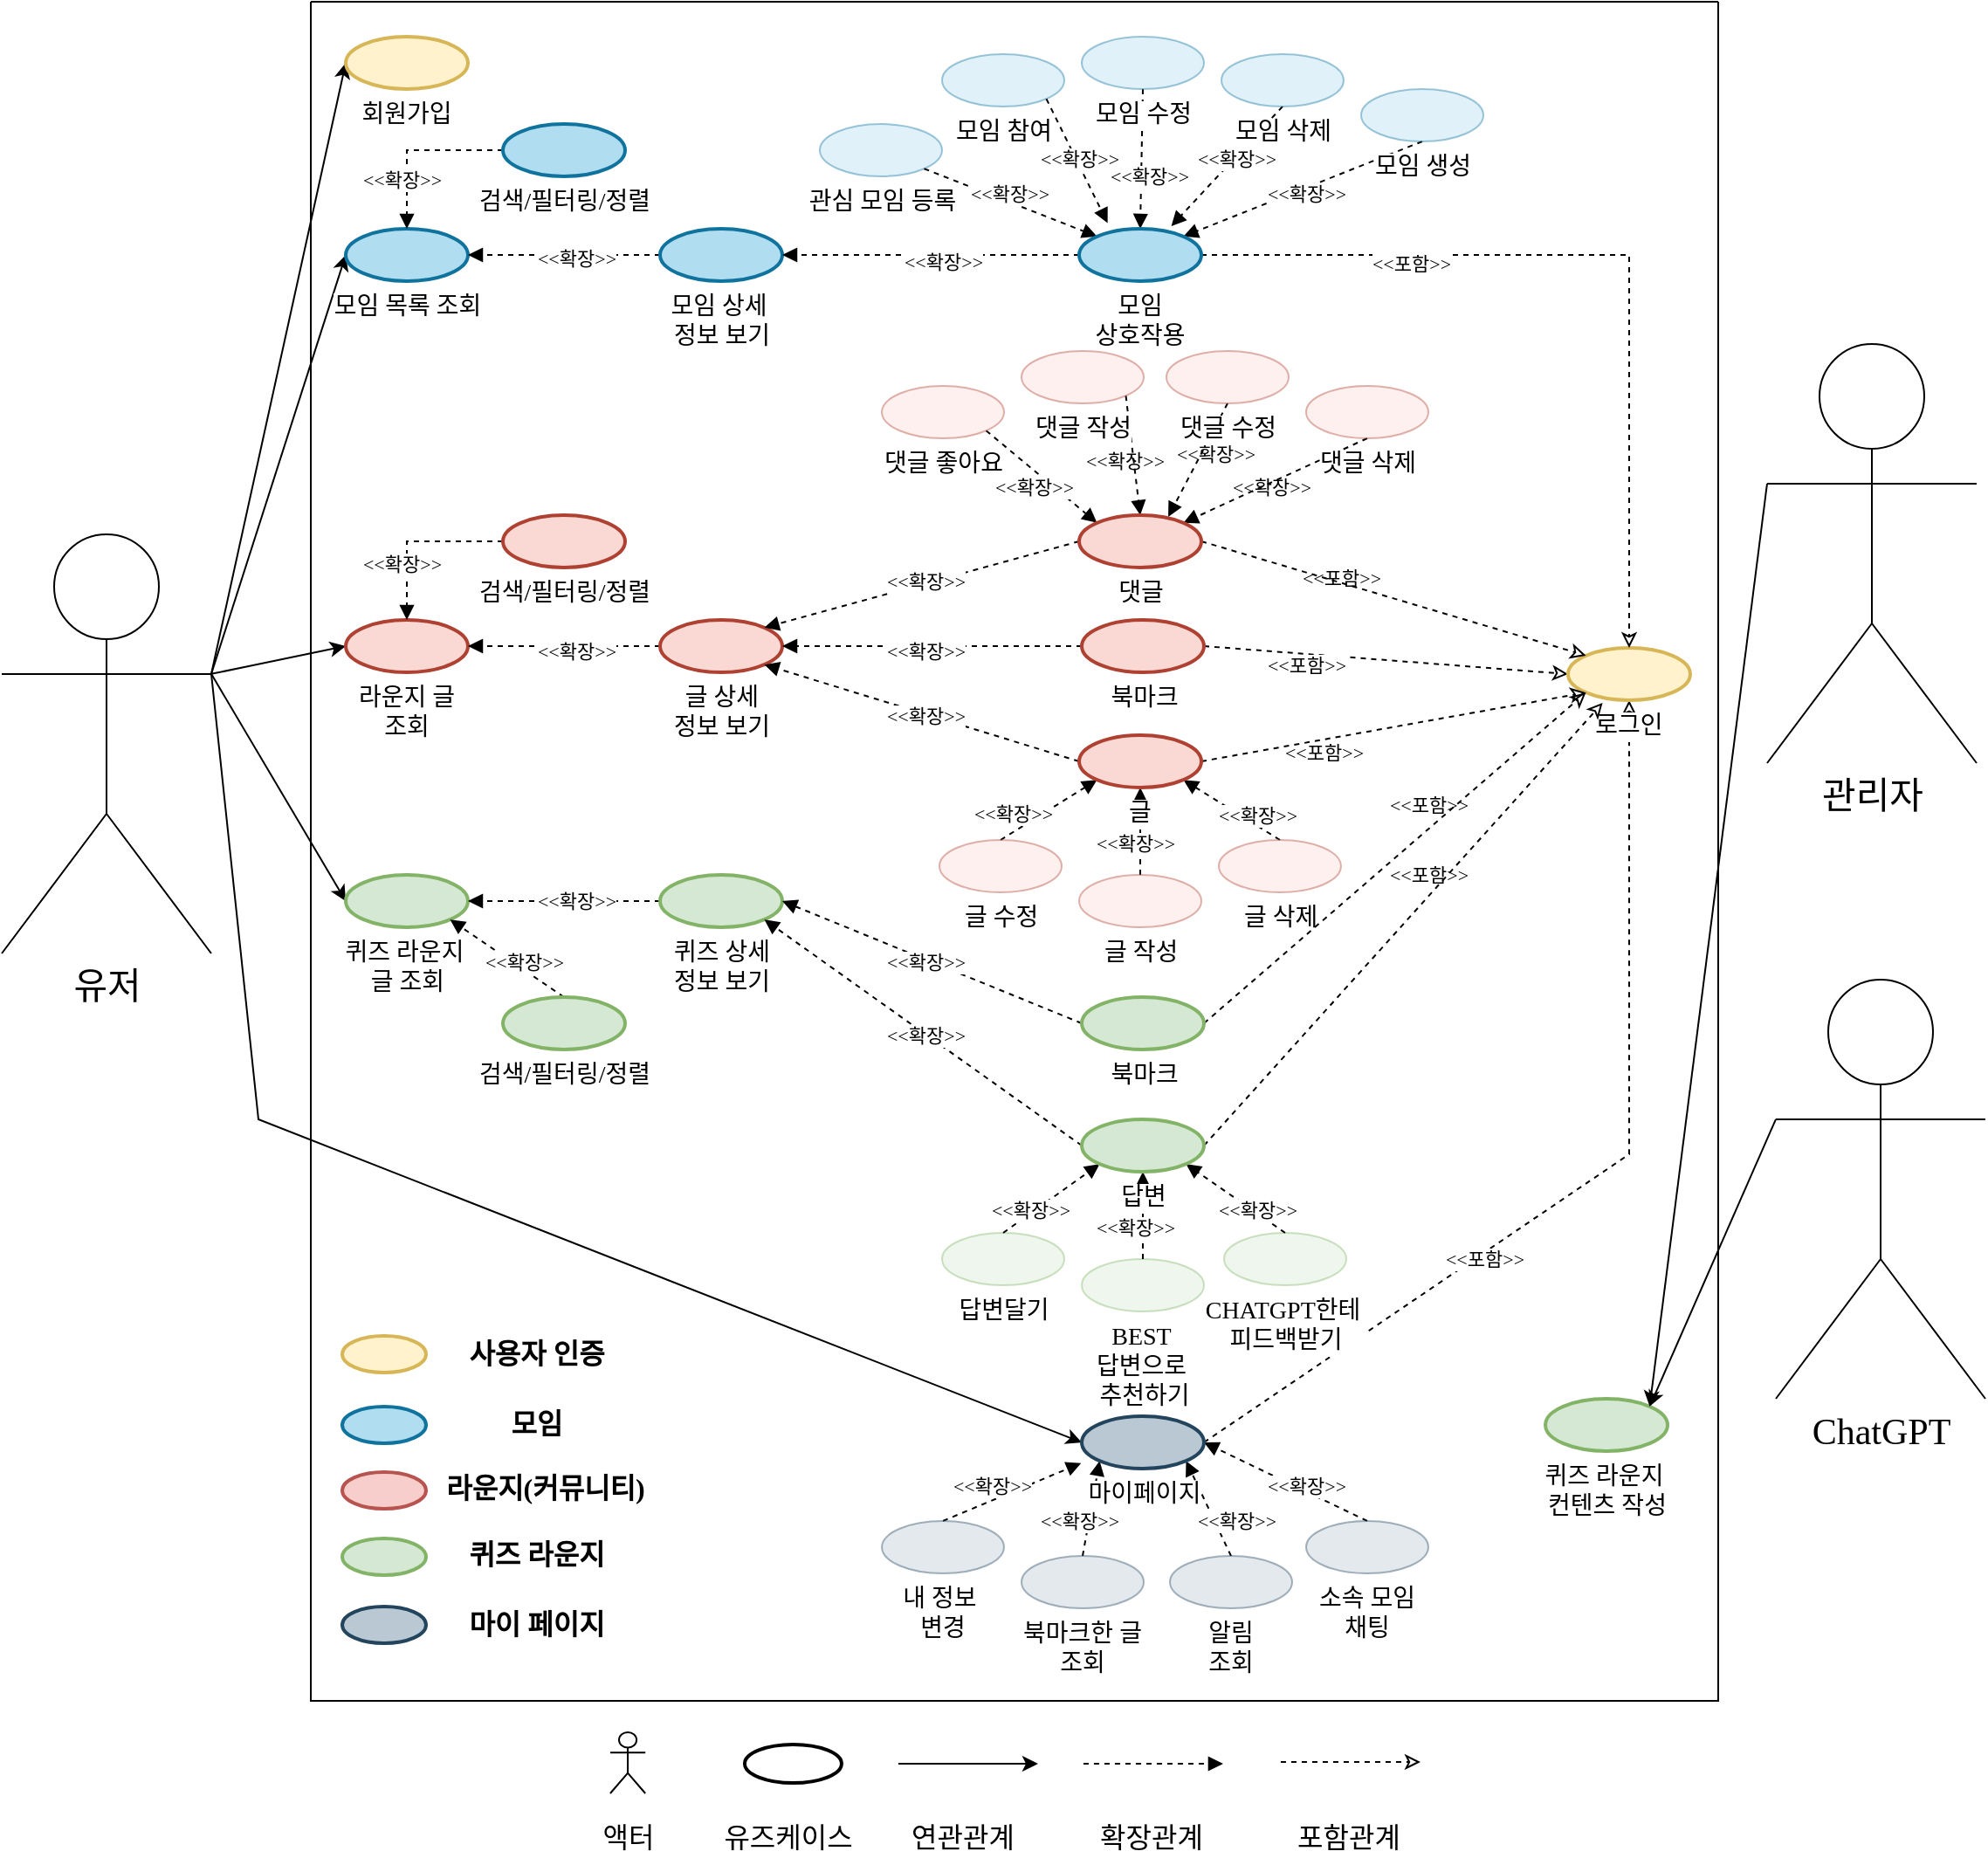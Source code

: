 <mxfile version="24.1.0" type="github">
  <diagram id="jTj0nOP97UvRc4CrnVmE" name="페이지-2">
    <mxGraphModel dx="2417" dy="1013" grid="0" gridSize="10" guides="1" tooltips="1" connect="1" arrows="1" fold="1" page="1" pageScale="1" pageWidth="827" pageHeight="1169" math="0" shadow="0">
      <root>
        <mxCell id="0" />
        <mxCell id="1" parent="0" />
        <mxCell id="42WZa0VlCs6O76AgJ4p3-1" style="rounded=0;orthogonalLoop=1;jettySize=auto;html=1;exitX=1;exitY=0.333;exitDx=0;exitDy=0;exitPerimeter=0;entryX=0;entryY=0.5;entryDx=0;entryDy=0;fontFamily=Noto Sans Korean;fontSource=https%3A%2F%2Ffonts.googleapis.com%2Fcss%3Ffamily%3DNoto%2BSans%2BKorean;" parent="1" source="YGuzLo_X1hFEdo6NRZUu-1" target="xbkJU-2Ecq9a6FRuG0pj-4" edge="1">
          <mxGeometry relative="1" as="geometry" />
        </mxCell>
        <mxCell id="42WZa0VlCs6O76AgJ4p3-2" style="rounded=0;orthogonalLoop=1;jettySize=auto;html=1;exitX=1;exitY=0.333;exitDx=0;exitDy=0;exitPerimeter=0;entryX=0;entryY=0.5;entryDx=0;entryDy=0;fontFamily=Noto Sans Korean;fontSource=https%3A%2F%2Ffonts.googleapis.com%2Fcss%3Ffamily%3DNoto%2BSans%2BKorean;" parent="1" source="YGuzLo_X1hFEdo6NRZUu-1" target="xbkJU-2Ecq9a6FRuG0pj-2" edge="1">
          <mxGeometry relative="1" as="geometry" />
        </mxCell>
        <mxCell id="42WZa0VlCs6O76AgJ4p3-3" style="rounded=0;orthogonalLoop=1;jettySize=auto;html=1;exitX=1;exitY=0.333;exitDx=0;exitDy=0;exitPerimeter=0;entryX=0;entryY=0.5;entryDx=0;entryDy=0;fontFamily=Noto Sans Korean;fontSource=https%3A%2F%2Ffonts.googleapis.com%2Fcss%3Ffamily%3DNoto%2BSans%2BKorean;" parent="1" source="YGuzLo_X1hFEdo6NRZUu-1" target="xbkJU-2Ecq9a6FRuG0pj-1" edge="1">
          <mxGeometry relative="1" as="geometry" />
        </mxCell>
        <mxCell id="42WZa0VlCs6O76AgJ4p3-4" style="rounded=0;orthogonalLoop=1;jettySize=auto;html=1;exitX=1;exitY=0.333;exitDx=0;exitDy=0;exitPerimeter=0;entryX=0;entryY=0.5;entryDx=0;entryDy=0;fontFamily=Noto Sans Korean;fontSource=https%3A%2F%2Ffonts.googleapis.com%2Fcss%3Ffamily%3DNoto%2BSans%2BKorean;" parent="1" source="YGuzLo_X1hFEdo6NRZUu-1" target="BZRNietGkavJV_CIzEXZ-2" edge="1">
          <mxGeometry relative="1" as="geometry" />
        </mxCell>
        <mxCell id="42WZa0VlCs6O76AgJ4p3-7" style="rounded=0;orthogonalLoop=1;jettySize=auto;html=1;exitX=1;exitY=0.333;exitDx=0;exitDy=0;exitPerimeter=0;entryX=0;entryY=0.5;entryDx=0;entryDy=0;fontFamily=Noto Sans Korean;fontSource=https%3A%2F%2Ffonts.googleapis.com%2Fcss%3Ffamily%3DNoto%2BSans%2BKorean;" parent="1" source="YGuzLo_X1hFEdo6NRZUu-1" target="xbkJU-2Ecq9a6FRuG0pj-3" edge="1">
          <mxGeometry relative="1" as="geometry">
            <Array as="points">
              <mxPoint x="90" y="670" />
            </Array>
          </mxGeometry>
        </mxCell>
        <mxCell id="YGuzLo_X1hFEdo6NRZUu-1" value="유저" style="shape=umlActor;verticalLabelPosition=bottom;verticalAlign=top;html=1;outlineConnect=0;rounded=0;labelBackgroundColor=default;fontSize=21;textShadow=0;fontFamily=Noto Sans Korean;fontSource=https%3A%2F%2Ffonts.googleapis.com%2Fcss%3Ffamily%3DNoto%2BSans%2BKorean;" parent="1" vertex="1">
          <mxGeometry x="-57" y="335" width="120" height="240" as="geometry" />
        </mxCell>
        <mxCell id="YGuzLo_X1hFEdo6NRZUu-2" value="" style="swimlane;startSize=0;fontFamily=Noto Sans Korean;fontSource=https%3A%2F%2Ffonts.googleapis.com%2Fcss%3Ffamily%3DNoto%2BSans%2BKorean;" parent="1" vertex="1">
          <mxGeometry x="120" y="30" width="806" height="973" as="geometry" />
        </mxCell>
        <mxCell id="42WZa0VlCs6O76AgJ4p3-6" style="rounded=0;orthogonalLoop=1;jettySize=auto;html=1;exitX=1;exitY=0.5;exitDx=0;exitDy=0;entryX=0;entryY=0.5;entryDx=0;entryDy=0;dashed=1;endArrow=classic;endFill=0;fontFamily=Noto Sans Korean;fontSource=https%3A%2F%2Ffonts.googleapis.com%2Fcss%3Ffamily%3DNoto%2BSans%2BKorean;" parent="YGuzLo_X1hFEdo6NRZUu-2" source="-K2f4USVKCigkwagMgy_-1" target="NOhAKVlgrImQNk7xSUPU-1" edge="1">
          <mxGeometry relative="1" as="geometry" />
        </mxCell>
        <mxCell id="xbkJU-2Ecq9a6FRuG0pj-1" value="모임&amp;nbsp;&lt;span style=&quot;font-size: 14px;&quot;&gt;목록 조회&lt;/span&gt;" style="ellipse;html=1;labelPosition=center;verticalLabelPosition=bottom;align=center;verticalAlign=top;labelBackgroundColor=default;fontSize=14;fillColor=#b1ddf0;strokeColor=#10739e;strokeWidth=2;fontFamily=Noto Sans Korean;fontSource=https%3A%2F%2Ffonts.googleapis.com%2Fcss%3Ffamily%3DNoto%2BSans%2BKorean;" parent="YGuzLo_X1hFEdo6NRZUu-2" vertex="1">
          <mxGeometry x="20" y="130" width="70" height="30" as="geometry" />
        </mxCell>
        <mxCell id="xbkJU-2Ecq9a6FRuG0pj-2" value="라운지 글 조회" style="ellipse;whiteSpace=wrap;html=1;labelPosition=center;verticalLabelPosition=bottom;align=center;verticalAlign=top;labelBackgroundColor=default;fontSize=14;fillColor=#fad9d5;strokeColor=#ae4132;strokeWidth=2;fontFamily=Noto Sans Korean;fontSource=https%3A%2F%2Ffonts.googleapis.com%2Fcss%3Ffamily%3DNoto%2BSans%2BKorean;" parent="YGuzLo_X1hFEdo6NRZUu-2" vertex="1">
          <mxGeometry x="20" y="354" width="70" height="30" as="geometry" />
        </mxCell>
        <mxCell id="42WZa0VlCs6O76AgJ4p3-9" style="rounded=0;orthogonalLoop=1;jettySize=auto;html=1;exitX=1;exitY=0.5;exitDx=0;exitDy=0;entryX=0.5;entryY=1;entryDx=0;entryDy=0;dashed=1;endArrow=classic;endFill=0;fontFamily=Noto Sans Korean;fontSource=https%3A%2F%2Ffonts.googleapis.com%2Fcss%3Ffamily%3DNoto%2BSans%2BKorean;" parent="YGuzLo_X1hFEdo6NRZUu-2" source="xbkJU-2Ecq9a6FRuG0pj-3" target="NOhAKVlgrImQNk7xSUPU-1" edge="1">
          <mxGeometry relative="1" as="geometry">
            <Array as="points">
              <mxPoint x="755" y="660" />
            </Array>
          </mxGeometry>
        </mxCell>
        <mxCell id="42WZa0VlCs6O76AgJ4p3-14" style="rounded=0;orthogonalLoop=1;jettySize=auto;html=1;exitX=0.5;exitY=0;exitDx=0;exitDy=0;entryX=-0.005;entryY=0.895;entryDx=0;entryDy=0;endArrow=block;endFill=1;fontFamily=Noto Sans Korean;fontSource=https%3A%2F%2Ffonts.googleapis.com%2Fcss%3Ffamily%3DNoto%2BSans%2BKorean;dashed=1;entryPerimeter=0;" parent="YGuzLo_X1hFEdo6NRZUu-2" source="RSIxP8JftO4a3xVgUwhf-5" target="xbkJU-2Ecq9a6FRuG0pj-3" edge="1">
          <mxGeometry relative="1" as="geometry" />
        </mxCell>
        <mxCell id="42WZa0VlCs6O76AgJ4p3-15" style="rounded=0;orthogonalLoop=1;jettySize=auto;html=1;exitX=0.5;exitY=0;exitDx=0;exitDy=0;entryX=0;entryY=1;entryDx=0;entryDy=0;endArrow=block;endFill=1;fontFamily=Noto Sans Korean;fontSource=https%3A%2F%2Ffonts.googleapis.com%2Fcss%3Ffamily%3DNoto%2BSans%2BKorean;dashed=1;" parent="YGuzLo_X1hFEdo6NRZUu-2" source="RSIxP8JftO4a3xVgUwhf-7" target="xbkJU-2Ecq9a6FRuG0pj-3" edge="1">
          <mxGeometry relative="1" as="geometry" />
        </mxCell>
        <mxCell id="42WZa0VlCs6O76AgJ4p3-16" style="rounded=0;orthogonalLoop=1;jettySize=auto;html=1;exitX=0.5;exitY=0;exitDx=0;exitDy=0;entryX=1;entryY=1;entryDx=0;entryDy=0;endArrow=block;endFill=1;fontFamily=Noto Sans Korean;fontSource=https%3A%2F%2Ffonts.googleapis.com%2Fcss%3Ffamily%3DNoto%2BSans%2BKorean;dashed=1;" parent="YGuzLo_X1hFEdo6NRZUu-2" source="RSIxP8JftO4a3xVgUwhf-6" target="xbkJU-2Ecq9a6FRuG0pj-3" edge="1">
          <mxGeometry relative="1" as="geometry" />
        </mxCell>
        <mxCell id="42WZa0VlCs6O76AgJ4p3-17" style="rounded=0;orthogonalLoop=1;jettySize=auto;html=1;exitX=0.5;exitY=0;exitDx=0;exitDy=0;entryX=1;entryY=0.5;entryDx=0;entryDy=0;endArrow=block;endFill=1;fontFamily=Noto Sans Korean;fontSource=https%3A%2F%2Ffonts.googleapis.com%2Fcss%3Ffamily%3DNoto%2BSans%2BKorean;dashed=1;" parent="YGuzLo_X1hFEdo6NRZUu-2" source="RSIxP8JftO4a3xVgUwhf-8" target="xbkJU-2Ecq9a6FRuG0pj-3" edge="1">
          <mxGeometry relative="1" as="geometry" />
        </mxCell>
        <mxCell id="xbkJU-2Ecq9a6FRuG0pj-3" value="마이페이지" style="ellipse;html=1;labelPosition=center;verticalLabelPosition=bottom;align=center;verticalAlign=top;labelBackgroundColor=default;fontSize=14;fillColor=#bac8d3;strokeColor=#23445d;strokeWidth=2;fontFamily=Noto Sans Korean;fontSource=https%3A%2F%2Ffonts.googleapis.com%2Fcss%3Ffamily%3DNoto%2BSans%2BKorean;" parent="YGuzLo_X1hFEdo6NRZUu-2" vertex="1">
          <mxGeometry x="441.5" y="810" width="70" height="30" as="geometry" />
        </mxCell>
        <mxCell id="xbkJU-2Ecq9a6FRuG0pj-4" value="회원가입" style="ellipse;whiteSpace=wrap;html=1;labelPosition=center;verticalLabelPosition=bottom;align=center;verticalAlign=top;labelBackgroundColor=default;fontSize=14;fillColor=#fff2cc;strokeColor=#d6b656;strokeWidth=2;fontFamily=Noto Sans Korean;fontSource=https%3A%2F%2Ffonts.googleapis.com%2Fcss%3Ffamily%3DNoto%2BSans%2BKorean;" parent="YGuzLo_X1hFEdo6NRZUu-2" vertex="1">
          <mxGeometry x="20" y="20" width="70" height="30" as="geometry" />
        </mxCell>
        <mxCell id="NOhAKVlgrImQNk7xSUPU-1" value="로그인" style="ellipse;whiteSpace=wrap;html=1;labelPosition=center;verticalLabelPosition=bottom;align=center;verticalAlign=top;labelBackgroundColor=default;fontSize=14;fillColor=#fff2cc;strokeColor=#d6b656;strokeWidth=2;fontFamily=Noto Sans Korean;fontSource=https%3A%2F%2Ffonts.googleapis.com%2Fcss%3Ffamily%3DNoto%2BSans%2BKorean;" parent="YGuzLo_X1hFEdo6NRZUu-2" vertex="1">
          <mxGeometry x="720" y="370" width="70" height="30" as="geometry" />
        </mxCell>
        <mxCell id="RSIxP8JftO4a3xVgUwhf-5" value="내 정보&amp;nbsp;&lt;div&gt;변경&lt;/div&gt;" style="ellipse;whiteSpace=wrap;html=1;labelPosition=center;verticalLabelPosition=bottom;align=center;verticalAlign=top;labelBackgroundColor=default;fontSize=14;fillColor=#bac8d3;strokeColor=#23445d;opacity=40;fontFamily=Noto Sans Korean;fontSource=https%3A%2F%2Ffonts.googleapis.com%2Fcss%3Ffamily%3DNoto%2BSans%2BKorean;" parent="YGuzLo_X1hFEdo6NRZUu-2" vertex="1">
          <mxGeometry x="327" y="870" width="70" height="30" as="geometry" />
        </mxCell>
        <mxCell id="RSIxP8JftO4a3xVgUwhf-6" value="알림&lt;div&gt;조회&lt;/div&gt;" style="ellipse;whiteSpace=wrap;html=1;labelPosition=center;verticalLabelPosition=bottom;align=center;verticalAlign=top;labelBackgroundColor=default;fontSize=14;fillColor=#bac8d3;strokeColor=#23445d;opacity=40;fontFamily=Noto Sans Korean;fontSource=https%3A%2F%2Ffonts.googleapis.com%2Fcss%3Ffamily%3DNoto%2BSans%2BKorean;" parent="YGuzLo_X1hFEdo6NRZUu-2" vertex="1">
          <mxGeometry x="492" y="890" width="70" height="30" as="geometry" />
        </mxCell>
        <mxCell id="RSIxP8JftO4a3xVgUwhf-7" value="북마크한 글 조회" style="ellipse;whiteSpace=wrap;html=1;labelPosition=center;verticalLabelPosition=bottom;align=center;verticalAlign=top;labelBackgroundColor=default;fontSize=14;fillColor=#bac8d3;strokeColor=#23445d;opacity=40;fontFamily=Noto Sans Korean;fontSource=https%3A%2F%2Ffonts.googleapis.com%2Fcss%3Ffamily%3DNoto%2BSans%2BKorean;" parent="YGuzLo_X1hFEdo6NRZUu-2" vertex="1">
          <mxGeometry x="407" y="890" width="70" height="30" as="geometry" />
        </mxCell>
        <mxCell id="RSIxP8JftO4a3xVgUwhf-8" value="소속 모임&lt;div&gt;채팅&lt;/div&gt;" style="ellipse;whiteSpace=wrap;html=1;labelPosition=center;verticalLabelPosition=bottom;align=center;verticalAlign=top;labelBackgroundColor=default;fontSize=14;fillColor=#bac8d3;strokeColor=#23445d;opacity=40;fontFamily=Noto Sans Korean;fontSource=https%3A%2F%2Ffonts.googleapis.com%2Fcss%3Ffamily%3DNoto%2BSans%2BKorean;" parent="YGuzLo_X1hFEdo6NRZUu-2" vertex="1">
          <mxGeometry x="570" y="870" width="70" height="30" as="geometry" />
        </mxCell>
        <mxCell id="RtjWrgiDrUg9PwyguRAx-13" style="edgeStyle=orthogonalEdgeStyle;rounded=0;orthogonalLoop=1;jettySize=auto;html=1;exitX=0;exitY=0.5;exitDx=0;exitDy=0;entryX=1;entryY=0.5;entryDx=0;entryDy=0;dashed=1;endArrow=block;endFill=1;fontFamily=Noto Sans Korean;fontSource=https%3A%2F%2Ffonts.googleapis.com%2Fcss%3Ffamily%3DNoto%2BSans%2BKorean;" parent="YGuzLo_X1hFEdo6NRZUu-2" source="r3Q0pRkywXwkQfSbzAWJ-1" target="xbkJU-2Ecq9a6FRuG0pj-1" edge="1">
          <mxGeometry relative="1" as="geometry" />
        </mxCell>
        <mxCell id="r3Q0pRkywXwkQfSbzAWJ-1" value="모임 상세&amp;nbsp;&lt;div style=&quot;font-size: 14px;&quot;&gt;정보 보기&lt;/div&gt;" style="ellipse;html=1;labelPosition=center;verticalLabelPosition=bottom;align=center;verticalAlign=top;labelBackgroundColor=default;fontSize=14;fillColor=#b1ddf0;strokeColor=#10739e;strokeWidth=2;fontFamily=Noto Sans Korean;fontSource=https%3A%2F%2Ffonts.googleapis.com%2Fcss%3Ffamily%3DNoto%2BSans%2BKorean;" parent="YGuzLo_X1hFEdo6NRZUu-2" vertex="1">
          <mxGeometry x="200" y="130" width="70" height="30" as="geometry" />
        </mxCell>
        <mxCell id="MipSQJv0WckpIGKep5O7-1" value="모임 참여" style="ellipse;whiteSpace=wrap;html=1;labelPosition=center;verticalLabelPosition=bottom;align=center;verticalAlign=top;labelBackgroundColor=default;fontSize=14;fillColor=#b1ddf0;strokeColor=#10739e;opacity=40;fontFamily=Noto Sans Korean;fontSource=https%3A%2F%2Ffonts.googleapis.com%2Fcss%3Ffamily%3DNoto%2BSans%2BKorean;" parent="YGuzLo_X1hFEdo6NRZUu-2" vertex="1">
          <mxGeometry x="361.5" y="30" width="70" height="30" as="geometry" />
        </mxCell>
        <mxCell id="MipSQJv0WckpIGKep5O7-2" value="관심 모임&amp;nbsp;&lt;span style=&quot;font-size: 14px;&quot;&gt;등록&lt;/span&gt;" style="ellipse;html=1;labelPosition=center;verticalLabelPosition=bottom;align=center;verticalAlign=top;labelBackgroundColor=default;fontSize=14;fillColor=#b1ddf0;strokeColor=#10739e;opacity=40;fontFamily=Noto Sans Korean;fontSource=https%3A%2F%2Ffonts.googleapis.com%2Fcss%3Ffamily%3DNoto%2BSans%2BKorean;" parent="YGuzLo_X1hFEdo6NRZUu-2" vertex="1">
          <mxGeometry x="291.5" y="70" width="70" height="30" as="geometry" />
        </mxCell>
        <mxCell id="RtjWrgiDrUg9PwyguRAx-11" style="edgeStyle=orthogonalEdgeStyle;rounded=0;orthogonalLoop=1;jettySize=auto;html=1;exitX=0;exitY=0.5;exitDx=0;exitDy=0;entryX=1;entryY=0.5;entryDx=0;entryDy=0;dashed=1;endArrow=block;endFill=1;fontFamily=Noto Sans Korean;fontSource=https%3A%2F%2Ffonts.googleapis.com%2Fcss%3Ffamily%3DNoto%2BSans%2BKorean;" parent="YGuzLo_X1hFEdo6NRZUu-2" source="cXlgSNlOm7EEsly19OPD-1" target="xbkJU-2Ecq9a6FRuG0pj-2" edge="1">
          <mxGeometry relative="1" as="geometry" />
        </mxCell>
        <mxCell id="cXlgSNlOm7EEsly19OPD-1" value="&lt;div style=&quot;font-size: 14px;&quot;&gt;글 상세&lt;/div&gt;&lt;div style=&quot;font-size: 14px;&quot;&gt;정보 보기&lt;/div&gt;" style="ellipse;html=1;labelPosition=center;verticalLabelPosition=bottom;align=center;verticalAlign=top;labelBackgroundColor=default;fontSize=14;fillColor=#fad9d5;strokeColor=#ae4132;strokeWidth=2;fontFamily=Noto Sans Korean;fontSource=https%3A%2F%2Ffonts.googleapis.com%2Fcss%3Ffamily%3DNoto%2BSans%2BKorean;" parent="YGuzLo_X1hFEdo6NRZUu-2" vertex="1">
          <mxGeometry x="200" y="354" width="70" height="30" as="geometry" />
        </mxCell>
        <mxCell id="RtjWrgiDrUg9PwyguRAx-12" style="edgeStyle=orthogonalEdgeStyle;rounded=0;orthogonalLoop=1;jettySize=auto;html=1;exitX=0;exitY=0.5;exitDx=0;exitDy=0;entryX=1;entryY=0.5;entryDx=0;entryDy=0;dashed=1;endArrow=block;endFill=1;fontFamily=Noto Sans Korean;fontSource=https%3A%2F%2Ffonts.googleapis.com%2Fcss%3Ffamily%3DNoto%2BSans%2BKorean;" parent="YGuzLo_X1hFEdo6NRZUu-2" source="4BCtypjuSpM-yuh8mV4r-1" target="r3Q0pRkywXwkQfSbzAWJ-1" edge="1">
          <mxGeometry relative="1" as="geometry" />
        </mxCell>
        <mxCell id="dA3zyy7pW2rvzDFR10JF-6" style="edgeStyle=orthogonalEdgeStyle;rounded=0;orthogonalLoop=1;jettySize=auto;html=1;exitX=1;exitY=0.5;exitDx=0;exitDy=0;entryX=0.5;entryY=0;entryDx=0;entryDy=0;dashed=1;endArrow=classic;endFill=0;fontFamily=Noto Sans Korean;fontSource=https%3A%2F%2Ffonts.googleapis.com%2Fcss%3Ffamily%3DNoto%2BSans%2BKorean;" parent="YGuzLo_X1hFEdo6NRZUu-2" source="4BCtypjuSpM-yuh8mV4r-1" target="NOhAKVlgrImQNk7xSUPU-1" edge="1">
          <mxGeometry relative="1" as="geometry" />
        </mxCell>
        <mxCell id="42WZa0VlCs6O76AgJ4p3-35" value="&amp;lt;&amp;lt;포함&amp;gt;&amp;gt;" style="edgeLabel;html=1;align=center;verticalAlign=middle;resizable=0;points=[];fontFamily=Noto Sans Korean;fontSource=https%3A%2F%2Ffonts.googleapis.com%2Fcss%3Ffamily%3DNoto%2BSans%2BKorean;" parent="dA3zyy7pW2rvzDFR10JF-6" vertex="1" connectable="0">
          <mxGeometry x="0.666" y="-1" relative="1" as="geometry">
            <mxPoint x="-82" y="428" as="offset" />
          </mxGeometry>
        </mxCell>
        <mxCell id="42WZa0VlCs6O76AgJ4p3-36" value="&amp;lt;&amp;lt;포함&amp;gt;&amp;gt;" style="edgeLabel;html=1;align=center;verticalAlign=middle;resizable=0;points=[];fontFamily=Noto Sans Korean;fontSource=https%3A%2F%2Ffonts.googleapis.com%2Fcss%3Ffamily%3DNoto%2BSans%2BKorean;" parent="dA3zyy7pW2rvzDFR10JF-6" vertex="1" connectable="0">
          <mxGeometry x="0.666" y="-1" relative="1" as="geometry">
            <mxPoint x="-114" y="208" as="offset" />
          </mxGeometry>
        </mxCell>
        <mxCell id="42WZa0VlCs6O76AgJ4p3-40" value="&amp;lt;&amp;lt;포함&amp;gt;&amp;gt;" style="edgeLabel;html=1;align=center;verticalAlign=middle;resizable=0;points=[];fontFamily=Noto Sans Korean;fontSource=https%3A%2F%2Ffonts.googleapis.com%2Fcss%3Ffamily%3DNoto%2BSans%2BKorean;" parent="dA3zyy7pW2rvzDFR10JF-6" vertex="1" connectable="0">
          <mxGeometry x="0.666" y="-1" relative="1" as="geometry">
            <mxPoint x="-114" y="168" as="offset" />
          </mxGeometry>
        </mxCell>
        <mxCell id="42WZa0VlCs6O76AgJ4p3-42" value="&amp;lt;&amp;lt;포함&amp;gt;&amp;gt;" style="edgeLabel;html=1;align=center;verticalAlign=middle;resizable=0;points=[];fontFamily=Noto Sans Korean;fontSource=https%3A%2F%2Ffonts.googleapis.com%2Fcss%3Ffamily%3DNoto%2BSans%2BKorean;" parent="dA3zyy7pW2rvzDFR10JF-6" vertex="1" connectable="0">
          <mxGeometry x="0.666" y="-1" relative="1" as="geometry">
            <mxPoint x="-164" y="38" as="offset" />
          </mxGeometry>
        </mxCell>
        <mxCell id="42WZa0VlCs6O76AgJ4p3-45" value="&amp;lt;&amp;lt;포함&amp;gt;&amp;gt;" style="edgeLabel;html=1;align=center;verticalAlign=middle;resizable=0;points=[];fontFamily=Noto Sans Korean;fontSource=https%3A%2F%2Ffonts.googleapis.com%2Fcss%3Ffamily%3DNoto%2BSans%2BKorean;" parent="dA3zyy7pW2rvzDFR10JF-6" vertex="1" connectable="0">
          <mxGeometry x="0.666" y="-1" relative="1" as="geometry">
            <mxPoint x="-184" y="88" as="offset" />
          </mxGeometry>
        </mxCell>
        <mxCell id="42WZa0VlCs6O76AgJ4p3-46" value="&amp;lt;&amp;lt;포함&amp;gt;&amp;gt;" style="edgeLabel;html=1;align=center;verticalAlign=middle;resizable=0;points=[];fontFamily=Noto Sans Korean;fontSource=https%3A%2F%2Ffonts.googleapis.com%2Fcss%3Ffamily%3DNoto%2BSans%2BKorean;" parent="dA3zyy7pW2rvzDFR10JF-6" vertex="1" connectable="0">
          <mxGeometry x="0.666" y="-1" relative="1" as="geometry">
            <mxPoint x="-174" y="138" as="offset" />
          </mxGeometry>
        </mxCell>
        <mxCell id="42WZa0VlCs6O76AgJ4p3-47" value="&amp;lt;&amp;lt;포함&amp;gt;&amp;gt;" style="edgeLabel;html=1;align=center;verticalAlign=middle;resizable=0;points=[];fontFamily=Noto Sans Korean;fontSource=https%3A%2F%2Ffonts.googleapis.com%2Fcss%3Ffamily%3DNoto%2BSans%2BKorean;" parent="dA3zyy7pW2rvzDFR10JF-6" vertex="1" connectable="0">
          <mxGeometry x="0.666" y="-1" relative="1" as="geometry">
            <mxPoint x="-124" y="-142" as="offset" />
          </mxGeometry>
        </mxCell>
        <mxCell id="42WZa0VlCs6O76AgJ4p3-28" style="rounded=0;orthogonalLoop=1;jettySize=auto;html=1;exitX=1;exitY=1;exitDx=0;exitDy=0;entryX=0;entryY=0;entryDx=0;entryDy=0;endArrow=block;endFill=1;fontFamily=Noto Sans Korean;fontSource=https%3A%2F%2Ffonts.googleapis.com%2Fcss%3Ffamily%3DNoto%2BSans%2BKorean;dashed=1;" parent="YGuzLo_X1hFEdo6NRZUu-2" source="MipSQJv0WckpIGKep5O7-2" target="4BCtypjuSpM-yuh8mV4r-1" edge="1">
          <mxGeometry relative="1" as="geometry" />
        </mxCell>
        <mxCell id="42WZa0VlCs6O76AgJ4p3-29" style="rounded=0;orthogonalLoop=1;jettySize=auto;html=1;exitX=1;exitY=1;exitDx=0;exitDy=0;entryX=0.233;entryY=-0.108;entryDx=0;entryDy=0;entryPerimeter=0;endArrow=block;endFill=1;fontFamily=Noto Sans Korean;fontSource=https%3A%2F%2Ffonts.googleapis.com%2Fcss%3Ffamily%3DNoto%2BSans%2BKorean;dashed=1;" parent="YGuzLo_X1hFEdo6NRZUu-2" source="MipSQJv0WckpIGKep5O7-1" target="4BCtypjuSpM-yuh8mV4r-1" edge="1">
          <mxGeometry relative="1" as="geometry" />
        </mxCell>
        <mxCell id="42WZa0VlCs6O76AgJ4p3-30" style="rounded=0;orthogonalLoop=1;jettySize=auto;html=1;exitX=0.5;exitY=1;exitDx=0;exitDy=0;entryX=0.5;entryY=0;entryDx=0;entryDy=0;endArrow=block;endFill=1;fontFamily=Noto Sans Korean;fontSource=https%3A%2F%2Ffonts.googleapis.com%2Fcss%3Ffamily%3DNoto%2BSans%2BKorean;dashed=1;" parent="YGuzLo_X1hFEdo6NRZUu-2" source="Vzc4TBy5uDRJkHYQ5rnn-1" target="4BCtypjuSpM-yuh8mV4r-1" edge="1">
          <mxGeometry relative="1" as="geometry" />
        </mxCell>
        <mxCell id="42WZa0VlCs6O76AgJ4p3-31" style="rounded=0;orthogonalLoop=1;jettySize=auto;html=1;exitX=0.5;exitY=1;exitDx=0;exitDy=0;entryX=0.754;entryY=-0.049;entryDx=0;entryDy=0;entryPerimeter=0;endArrow=block;endFill=1;fontFamily=Noto Sans Korean;fontSource=https%3A%2F%2Ffonts.googleapis.com%2Fcss%3Ffamily%3DNoto%2BSans%2BKorean;dashed=1;" parent="YGuzLo_X1hFEdo6NRZUu-2" source="Vzc4TBy5uDRJkHYQ5rnn-2" target="4BCtypjuSpM-yuh8mV4r-1" edge="1">
          <mxGeometry relative="1" as="geometry" />
        </mxCell>
        <mxCell id="42WZa0VlCs6O76AgJ4p3-32" style="rounded=0;orthogonalLoop=1;jettySize=auto;html=1;exitX=0.5;exitY=1;exitDx=0;exitDy=0;entryX=1;entryY=0;entryDx=0;entryDy=0;endArrow=block;endFill=1;fontFamily=Noto Sans Korean;fontSource=https%3A%2F%2Ffonts.googleapis.com%2Fcss%3Ffamily%3DNoto%2BSans%2BKorean;dashed=1;" parent="YGuzLo_X1hFEdo6NRZUu-2" source="huwDGoITAxrcZlBKzeDQ-46" target="4BCtypjuSpM-yuh8mV4r-1" edge="1">
          <mxGeometry relative="1" as="geometry" />
        </mxCell>
        <mxCell id="4BCtypjuSpM-yuh8mV4r-1" value="모임&lt;div&gt;상호작용&lt;/div&gt;" style="ellipse;whiteSpace=wrap;html=1;labelPosition=center;verticalLabelPosition=bottom;align=center;verticalAlign=top;labelBackgroundColor=default;fontSize=14;fillColor=#b1ddf0;strokeColor=#10739e;strokeWidth=2;fontFamily=Noto Sans Korean;fontSource=https%3A%2F%2Ffonts.googleapis.com%2Fcss%3Ffamily%3DNoto%2BSans%2BKorean;" parent="YGuzLo_X1hFEdo6NRZUu-2" vertex="1">
          <mxGeometry x="440" y="130" width="70" height="30" as="geometry" />
        </mxCell>
        <mxCell id="Vzc4TBy5uDRJkHYQ5rnn-1" value="모임 수정" style="ellipse;whiteSpace=wrap;html=1;labelPosition=center;verticalLabelPosition=bottom;align=center;verticalAlign=top;labelBackgroundColor=default;fontSize=14;fillColor=#b1ddf0;strokeColor=#10739e;opacity=40;fontFamily=Noto Sans Korean;fontSource=https%3A%2F%2Ffonts.googleapis.com%2Fcss%3Ffamily%3DNoto%2BSans%2BKorean;" parent="YGuzLo_X1hFEdo6NRZUu-2" vertex="1">
          <mxGeometry x="441.5" y="20" width="70" height="30" as="geometry" />
        </mxCell>
        <mxCell id="Vzc4TBy5uDRJkHYQ5rnn-2" value="모임 삭제" style="ellipse;whiteSpace=wrap;html=1;labelPosition=center;verticalLabelPosition=bottom;align=center;verticalAlign=top;labelBackgroundColor=default;fontSize=14;fillColor=#b1ddf0;strokeColor=#10739e;opacity=40;fontFamily=Noto Sans Korean;fontSource=https%3A%2F%2Ffonts.googleapis.com%2Fcss%3Ffamily%3DNoto%2BSans%2BKorean;" parent="YGuzLo_X1hFEdo6NRZUu-2" vertex="1">
          <mxGeometry x="521.5" y="30" width="70" height="30" as="geometry" />
        </mxCell>
        <mxCell id="RtjWrgiDrUg9PwyguRAx-5" style="rounded=0;orthogonalLoop=1;jettySize=auto;html=1;exitX=0;exitY=0.5;exitDx=0;exitDy=0;entryX=1;entryY=0;entryDx=0;entryDy=0;dashed=1;endArrow=block;endFill=1;fontFamily=Noto Sans Korean;fontSource=https%3A%2F%2Ffonts.googleapis.com%2Fcss%3Ffamily%3DNoto%2BSans%2BKorean;" parent="YGuzLo_X1hFEdo6NRZUu-2" source="IklVNkg57ZsHUNvntp-u-1" target="cXlgSNlOm7EEsly19OPD-1" edge="1">
          <mxGeometry relative="1" as="geometry" />
        </mxCell>
        <mxCell id="dA3zyy7pW2rvzDFR10JF-2" style="rounded=0;orthogonalLoop=1;jettySize=auto;html=1;exitX=1;exitY=0.5;exitDx=0;exitDy=0;entryX=0;entryY=0;entryDx=0;entryDy=0;dashed=1;endArrow=classic;endFill=0;fontFamily=Noto Sans Korean;fontSource=https%3A%2F%2Ffonts.googleapis.com%2Fcss%3Ffamily%3DNoto%2BSans%2BKorean;" parent="YGuzLo_X1hFEdo6NRZUu-2" source="IklVNkg57ZsHUNvntp-u-1" target="NOhAKVlgrImQNk7xSUPU-1" edge="1">
          <mxGeometry relative="1" as="geometry" />
        </mxCell>
        <mxCell id="42WZa0VlCs6O76AgJ4p3-24" style="rounded=0;orthogonalLoop=1;jettySize=auto;html=1;exitX=1;exitY=1;exitDx=0;exitDy=0;entryX=0;entryY=0;entryDx=0;entryDy=0;endArrow=block;endFill=1;fontFamily=Noto Sans Korean;fontSource=https%3A%2F%2Ffonts.googleapis.com%2Fcss%3Ffamily%3DNoto%2BSans%2BKorean;dashed=1;" parent="YGuzLo_X1hFEdo6NRZUu-2" source="f-m4LPaJYdPx1a9KxvPm-3" target="IklVNkg57ZsHUNvntp-u-1" edge="1">
          <mxGeometry relative="1" as="geometry" />
        </mxCell>
        <mxCell id="42WZa0VlCs6O76AgJ4p3-259" value="&amp;lt;&amp;lt;확장&amp;gt;&amp;gt;" style="edgeLabel;html=1;align=center;verticalAlign=middle;resizable=0;points=[];fontFamily=Noto Sans Korean;fontSize=11;fontColor=default;labelBackgroundColor=default;fillColor=none;gradientColor=none;fontSource=https%3A%2F%2Ffonts.googleapis.com%2Fcss%3Ffamily%3DNoto%2BSans%2BKorean;" parent="42WZa0VlCs6O76AgJ4p3-24" vertex="1" connectable="0">
          <mxGeometry x="-0.167" y="1" relative="1" as="geometry">
            <mxPoint y="11" as="offset" />
          </mxGeometry>
        </mxCell>
        <mxCell id="42WZa0VlCs6O76AgJ4p3-260" value="&amp;lt;&amp;lt;확장&amp;gt;&amp;gt;" style="edgeLabel;html=1;align=center;verticalAlign=middle;resizable=0;points=[];fontFamily=Noto Sans Korean;fontSize=11;fontColor=default;labelBackgroundColor=default;fillColor=none;gradientColor=none;fontSource=https%3A%2F%2Ffonts.googleapis.com%2Fcss%3Ffamily%3DNoto%2BSans%2BKorean;" parent="42WZa0VlCs6O76AgJ4p3-24" vertex="1" connectable="0">
          <mxGeometry x="-0.167" y="1" relative="1" as="geometry">
            <mxPoint x="136" y="11" as="offset" />
          </mxGeometry>
        </mxCell>
        <mxCell id="42WZa0VlCs6O76AgJ4p3-261" value="&amp;lt;&amp;lt;확장&amp;gt;&amp;gt;" style="edgeLabel;html=1;align=center;verticalAlign=middle;resizable=0;points=[];fontFamily=Noto Sans Korean;fontSize=11;fontColor=default;labelBackgroundColor=default;fillColor=none;gradientColor=none;fontSource=https%3A%2F%2Ffonts.googleapis.com%2Fcss%3Ffamily%3DNoto%2BSans%2BKorean;" parent="42WZa0VlCs6O76AgJ4p3-24" vertex="1" connectable="0">
          <mxGeometry x="-0.167" y="1" relative="1" as="geometry">
            <mxPoint x="52" y="-4" as="offset" />
          </mxGeometry>
        </mxCell>
        <mxCell id="42WZa0VlCs6O76AgJ4p3-262" value="&amp;lt;&amp;lt;확장&amp;gt;&amp;gt;" style="edgeLabel;html=1;align=center;verticalAlign=middle;resizable=0;points=[];fontFamily=Noto Sans Korean;fontSize=11;fontColor=default;labelBackgroundColor=default;fillColor=none;gradientColor=none;fontSource=https%3A%2F%2Ffonts.googleapis.com%2Fcss%3Ffamily%3DNoto%2BSans%2BKorean;" parent="42WZa0VlCs6O76AgJ4p3-24" vertex="1" connectable="0">
          <mxGeometry x="-0.167" y="1" relative="1" as="geometry">
            <mxPoint x="104" y="-8" as="offset" />
          </mxGeometry>
        </mxCell>
        <mxCell id="42WZa0VlCs6O76AgJ4p3-263" value="&amp;lt;&amp;lt;확장&amp;gt;&amp;gt;" style="edgeLabel;html=1;align=center;verticalAlign=middle;resizable=0;points=[];fontFamily=Noto Sans Korean;fontSize=11;fontColor=default;labelBackgroundColor=default;fillColor=none;gradientColor=none;fontSource=https%3A%2F%2Ffonts.googleapis.com%2Fcss%3Ffamily%3DNoto%2BSans%2BKorean;" parent="42WZa0VlCs6O76AgJ4p3-24" vertex="1" connectable="0">
          <mxGeometry x="-0.167" y="1" relative="1" as="geometry">
            <mxPoint x="-14" y="-157" as="offset" />
          </mxGeometry>
        </mxCell>
        <mxCell id="42WZa0VlCs6O76AgJ4p3-264" value="&amp;lt;&amp;lt;확장&amp;gt;&amp;gt;" style="edgeLabel;html=1;align=center;verticalAlign=middle;resizable=0;points=[];fontFamily=Noto Sans Korean;fontSize=11;fontColor=default;labelBackgroundColor=default;fillColor=none;gradientColor=none;fontSource=https%3A%2F%2Ffonts.googleapis.com%2Fcss%3Ffamily%3DNoto%2BSans%2BKorean;" parent="42WZa0VlCs6O76AgJ4p3-24" vertex="1" connectable="0">
          <mxGeometry x="-0.167" y="1" relative="1" as="geometry">
            <mxPoint x="26" y="-177" as="offset" />
          </mxGeometry>
        </mxCell>
        <mxCell id="42WZa0VlCs6O76AgJ4p3-265" value="&amp;lt;&amp;lt;확장&amp;gt;&amp;gt;" style="edgeLabel;html=1;align=center;verticalAlign=middle;resizable=0;points=[];fontFamily=Noto Sans Korean;fontSize=11;fontColor=default;labelBackgroundColor=default;fillColor=none;gradientColor=none;fontSource=https%3A%2F%2Ffonts.googleapis.com%2Fcss%3Ffamily%3DNoto%2BSans%2BKorean;" parent="42WZa0VlCs6O76AgJ4p3-24" vertex="1" connectable="0">
          <mxGeometry x="-0.167" y="1" relative="1" as="geometry">
            <mxPoint x="66" y="-167" as="offset" />
          </mxGeometry>
        </mxCell>
        <mxCell id="42WZa0VlCs6O76AgJ4p3-266" value="&amp;lt;&amp;lt;확장&amp;gt;&amp;gt;" style="edgeLabel;html=1;align=center;verticalAlign=middle;resizable=0;points=[];fontFamily=Noto Sans Korean;fontSize=11;fontColor=default;labelBackgroundColor=default;fillColor=none;gradientColor=none;fontSource=https%3A%2F%2Ffonts.googleapis.com%2Fcss%3Ffamily%3DNoto%2BSans%2BKorean;" parent="42WZa0VlCs6O76AgJ4p3-24" vertex="1" connectable="0">
          <mxGeometry x="-0.167" y="1" relative="1" as="geometry">
            <mxPoint x="116" y="-177" as="offset" />
          </mxGeometry>
        </mxCell>
        <mxCell id="42WZa0VlCs6O76AgJ4p3-267" value="&amp;lt;&amp;lt;확장&amp;gt;&amp;gt;" style="edgeLabel;html=1;align=center;verticalAlign=middle;resizable=0;points=[];fontFamily=Noto Sans Korean;fontSize=11;fontColor=default;labelBackgroundColor=default;fillColor=none;gradientColor=none;fontSource=https%3A%2F%2Ffonts.googleapis.com%2Fcss%3Ffamily%3DNoto%2BSans%2BKorean;" parent="42WZa0VlCs6O76AgJ4p3-24" vertex="1" connectable="0">
          <mxGeometry x="-0.167" y="1" relative="1" as="geometry">
            <mxPoint x="156" y="-157" as="offset" />
          </mxGeometry>
        </mxCell>
        <mxCell id="42WZa0VlCs6O76AgJ4p3-271" value="&amp;lt;&amp;lt;확장&amp;gt;&amp;gt;" style="edgeLabel;html=1;align=center;verticalAlign=middle;resizable=0;points=[];fontFamily=Noto Sans Korean;fontSize=11;fontColor=default;labelBackgroundColor=default;fillColor=none;gradientColor=none;fontSource=https%3A%2F%2Ffonts.googleapis.com%2Fcss%3Ffamily%3DNoto%2BSans%2BKorean;" parent="42WZa0VlCs6O76AgJ4p3-24" vertex="1" connectable="0">
          <mxGeometry x="-0.167" y="1" relative="1" as="geometry">
            <mxPoint x="156" y="583" as="offset" />
          </mxGeometry>
        </mxCell>
        <mxCell id="42WZa0VlCs6O76AgJ4p3-272" value="&amp;lt;&amp;lt;확장&amp;gt;&amp;gt;" style="edgeLabel;html=1;align=center;verticalAlign=middle;resizable=0;points=[];fontFamily=Noto Sans Korean;fontSize=11;fontColor=default;labelBackgroundColor=default;fillColor=none;gradientColor=none;fontSource=https%3A%2F%2Ffonts.googleapis.com%2Fcss%3Ffamily%3DNoto%2BSans%2BKorean;" parent="42WZa0VlCs6O76AgJ4p3-24" vertex="1" connectable="0">
          <mxGeometry x="-0.167" y="1" relative="1" as="geometry">
            <mxPoint x="-24" y="583" as="offset" />
          </mxGeometry>
        </mxCell>
        <mxCell id="42WZa0VlCs6O76AgJ4p3-273" value="&amp;lt;&amp;lt;확장&amp;gt;&amp;gt;" style="edgeLabel;html=1;align=center;verticalAlign=middle;resizable=0;points=[];fontFamily=Noto Sans Korean;fontSize=11;fontColor=default;labelBackgroundColor=default;fillColor=none;gradientColor=none;fontSource=https%3A%2F%2Ffonts.googleapis.com%2Fcss%3Ffamily%3DNoto%2BSans%2BKorean;" parent="42WZa0VlCs6O76AgJ4p3-24" vertex="1" connectable="0">
          <mxGeometry x="-0.167" y="1" relative="1" as="geometry">
            <mxPoint x="26" y="603" as="offset" />
          </mxGeometry>
        </mxCell>
        <mxCell id="42WZa0VlCs6O76AgJ4p3-274" value="&amp;lt;&amp;lt;확장&amp;gt;&amp;gt;" style="edgeLabel;html=1;align=center;verticalAlign=middle;resizable=0;points=[];fontFamily=Noto Sans Korean;fontSize=11;fontColor=default;labelBackgroundColor=default;fillColor=none;gradientColor=none;fontSource=https%3A%2F%2Ffonts.googleapis.com%2Fcss%3Ffamily%3DNoto%2BSans%2BKorean;" parent="42WZa0VlCs6O76AgJ4p3-24" vertex="1" connectable="0">
          <mxGeometry x="-0.167" y="1" relative="1" as="geometry">
            <mxPoint x="116" y="603" as="offset" />
          </mxGeometry>
        </mxCell>
        <mxCell id="42WZa0VlCs6O76AgJ4p3-25" style="rounded=0;orthogonalLoop=1;jettySize=auto;html=1;exitX=1;exitY=1;exitDx=0;exitDy=0;entryX=0.5;entryY=0;entryDx=0;entryDy=0;endArrow=block;endFill=1;fontFamily=Noto Sans Korean;fontSource=https%3A%2F%2Ffonts.googleapis.com%2Fcss%3Ffamily%3DNoto%2BSans%2BKorean;dashed=1;" parent="YGuzLo_X1hFEdo6NRZUu-2" source="f-m4LPaJYdPx1a9KxvPm-4" target="IklVNkg57ZsHUNvntp-u-1" edge="1">
          <mxGeometry relative="1" as="geometry" />
        </mxCell>
        <mxCell id="42WZa0VlCs6O76AgJ4p3-26" style="rounded=0;orthogonalLoop=1;jettySize=auto;html=1;exitX=0.5;exitY=1;exitDx=0;exitDy=0;entryX=0.729;entryY=0.033;entryDx=0;entryDy=0;entryPerimeter=0;endArrow=block;endFill=1;fontFamily=Noto Sans Korean;fontSource=https%3A%2F%2Ffonts.googleapis.com%2Fcss%3Ffamily%3DNoto%2BSans%2BKorean;dashed=1;" parent="YGuzLo_X1hFEdo6NRZUu-2" source="f-m4LPaJYdPx1a9KxvPm-1" target="IklVNkg57ZsHUNvntp-u-1" edge="1">
          <mxGeometry relative="1" as="geometry" />
        </mxCell>
        <mxCell id="42WZa0VlCs6O76AgJ4p3-27" style="rounded=0;orthogonalLoop=1;jettySize=auto;html=1;exitX=0.5;exitY=1;exitDx=0;exitDy=0;entryX=1;entryY=0;entryDx=0;entryDy=0;endArrow=block;endFill=1;fontFamily=Noto Sans Korean;fontSource=https%3A%2F%2Ffonts.googleapis.com%2Fcss%3Ffamily%3DNoto%2BSans%2BKorean;dashed=1;" parent="YGuzLo_X1hFEdo6NRZUu-2" source="f-m4LPaJYdPx1a9KxvPm-2" target="IklVNkg57ZsHUNvntp-u-1" edge="1">
          <mxGeometry relative="1" as="geometry" />
        </mxCell>
        <mxCell id="IklVNkg57ZsHUNvntp-u-1" value="댓글" style="ellipse;html=1;labelPosition=center;verticalLabelPosition=bottom;align=center;verticalAlign=top;labelBackgroundColor=default;fontSize=14;fillColor=#fad9d5;strokeColor=#ae4132;strokeWidth=2;fontFamily=Noto Sans Korean;fontSource=https%3A%2F%2Ffonts.googleapis.com%2Fcss%3Ffamily%3DNoto%2BSans%2BKorean;" parent="YGuzLo_X1hFEdo6NRZUu-2" vertex="1">
          <mxGeometry x="440" y="294" width="70" height="30" as="geometry" />
        </mxCell>
        <mxCell id="f-m4LPaJYdPx1a9KxvPm-1" value="댓글 수정" style="ellipse;html=1;labelPosition=center;verticalLabelPosition=bottom;align=center;verticalAlign=top;labelBackgroundColor=default;fontSize=14;fillColor=#fad9d5;strokeColor=#ae4132;opacity=40;fontFamily=Noto Sans Korean;fontSource=https%3A%2F%2Ffonts.googleapis.com%2Fcss%3Ffamily%3DNoto%2BSans%2BKorean;" parent="YGuzLo_X1hFEdo6NRZUu-2" vertex="1">
          <mxGeometry x="490" y="200" width="70" height="30" as="geometry" />
        </mxCell>
        <mxCell id="f-m4LPaJYdPx1a9KxvPm-2" value="댓글 삭제" style="ellipse;html=1;labelPosition=center;verticalLabelPosition=bottom;align=center;verticalAlign=top;labelBackgroundColor=default;fontSize=14;fillColor=#fad9d5;strokeColor=#ae4132;opacity=40;fontFamily=Noto Sans Korean;fontSource=https%3A%2F%2Ffonts.googleapis.com%2Fcss%3Ffamily%3DNoto%2BSans%2BKorean;" parent="YGuzLo_X1hFEdo6NRZUu-2" vertex="1">
          <mxGeometry x="570" y="220" width="70" height="30" as="geometry" />
        </mxCell>
        <mxCell id="f-m4LPaJYdPx1a9KxvPm-3" value="댓글 좋아요" style="ellipse;html=1;labelPosition=center;verticalLabelPosition=bottom;align=center;verticalAlign=top;labelBackgroundColor=default;fontSize=14;fillColor=#fad9d5;strokeColor=#ae4132;opacity=40;fontFamily=Noto Sans Korean;fontSource=https%3A%2F%2Ffonts.googleapis.com%2Fcss%3Ffamily%3DNoto%2BSans%2BKorean;" parent="YGuzLo_X1hFEdo6NRZUu-2" vertex="1">
          <mxGeometry x="327" y="220" width="70" height="30" as="geometry" />
        </mxCell>
        <mxCell id="f-m4LPaJYdPx1a9KxvPm-4" value="댓글 작성" style="ellipse;html=1;labelPosition=center;verticalLabelPosition=bottom;align=center;verticalAlign=top;labelBackgroundColor=default;fontSize=14;fillColor=#fad9d5;strokeColor=#ae4132;opacity=40;fontFamily=Noto Sans Korean;fontSource=https%3A%2F%2Ffonts.googleapis.com%2Fcss%3Ffamily%3DNoto%2BSans%2BKorean;" parent="YGuzLo_X1hFEdo6NRZUu-2" vertex="1">
          <mxGeometry x="407" y="200" width="70" height="30" as="geometry" />
        </mxCell>
        <mxCell id="RtjWrgiDrUg9PwyguRAx-9" style="rounded=0;orthogonalLoop=1;jettySize=auto;html=1;exitX=0;exitY=0.5;exitDx=0;exitDy=0;entryX=1;entryY=1;entryDx=0;entryDy=0;dashed=1;endArrow=block;endFill=1;fontFamily=Noto Sans Korean;fontSource=https%3A%2F%2Ffonts.googleapis.com%2Fcss%3Ffamily%3DNoto%2BSans%2BKorean;" parent="YGuzLo_X1hFEdo6NRZUu-2" source="eAc8JbtrIRDQ5BVOb8-r-1" target="cXlgSNlOm7EEsly19OPD-1" edge="1">
          <mxGeometry relative="1" as="geometry" />
        </mxCell>
        <mxCell id="dA3zyy7pW2rvzDFR10JF-4" style="rounded=0;orthogonalLoop=1;jettySize=auto;html=1;exitX=1;exitY=0.5;exitDx=0;exitDy=0;dashed=1;endArrow=classic;endFill=0;entryX=0;entryY=1;entryDx=0;entryDy=0;fontFamily=Noto Sans Korean;fontSource=https%3A%2F%2Ffonts.googleapis.com%2Fcss%3Ffamily%3DNoto%2BSans%2BKorean;" parent="YGuzLo_X1hFEdo6NRZUu-2" source="eAc8JbtrIRDQ5BVOb8-r-1" target="NOhAKVlgrImQNk7xSUPU-1" edge="1">
          <mxGeometry relative="1" as="geometry">
            <mxPoint x="730" y="390" as="targetPoint" />
          </mxGeometry>
        </mxCell>
        <mxCell id="42WZa0VlCs6O76AgJ4p3-21" style="rounded=0;orthogonalLoop=1;jettySize=auto;html=1;exitX=0.5;exitY=0;exitDx=0;exitDy=0;entryX=0;entryY=1;entryDx=0;entryDy=0;endArrow=block;endFill=1;fontFamily=Noto Sans Korean;fontSource=https%3A%2F%2Ffonts.googleapis.com%2Fcss%3Ffamily%3DNoto%2BSans%2BKorean;dashed=1;" parent="YGuzLo_X1hFEdo6NRZUu-2" source="Jm0hGLuYt1_iPAxI5Y-y-2" target="eAc8JbtrIRDQ5BVOb8-r-1" edge="1">
          <mxGeometry relative="1" as="geometry" />
        </mxCell>
        <mxCell id="42WZa0VlCs6O76AgJ4p3-22" style="edgeStyle=orthogonalEdgeStyle;rounded=0;orthogonalLoop=1;jettySize=auto;html=1;exitX=0.5;exitY=0;exitDx=0;exitDy=0;entryX=0.5;entryY=1;entryDx=0;entryDy=0;endArrow=block;endFill=1;fontFamily=Noto Sans Korean;fontSource=https%3A%2F%2Ffonts.googleapis.com%2Fcss%3Ffamily%3DNoto%2BSans%2BKorean;dashed=1;" parent="YGuzLo_X1hFEdo6NRZUu-2" source="Jm0hGLuYt1_iPAxI5Y-y-1" target="eAc8JbtrIRDQ5BVOb8-r-1" edge="1">
          <mxGeometry relative="1" as="geometry" />
        </mxCell>
        <mxCell id="42WZa0VlCs6O76AgJ4p3-23" style="rounded=0;orthogonalLoop=1;jettySize=auto;html=1;exitX=0.5;exitY=0;exitDx=0;exitDy=0;entryX=1;entryY=1;entryDx=0;entryDy=0;endArrow=block;endFill=1;fontFamily=Noto Sans Korean;fontSource=https%3A%2F%2Ffonts.googleapis.com%2Fcss%3Ffamily%3DNoto%2BSans%2BKorean;dashed=1;" parent="YGuzLo_X1hFEdo6NRZUu-2" source="Jm0hGLuYt1_iPAxI5Y-y-3" target="eAc8JbtrIRDQ5BVOb8-r-1" edge="1">
          <mxGeometry relative="1" as="geometry" />
        </mxCell>
        <mxCell id="eAc8JbtrIRDQ5BVOb8-r-1" value="&lt;div style=&quot;font-size: 14px;&quot;&gt;글&lt;/div&gt;" style="ellipse;whiteSpace=wrap;html=1;labelPosition=center;verticalLabelPosition=bottom;align=center;verticalAlign=top;labelBackgroundColor=default;fontSize=14;fillColor=#fad9d5;strokeColor=#ae4132;strokeWidth=2;fontFamily=Noto Sans Korean;fontSource=https%3A%2F%2Ffonts.googleapis.com%2Fcss%3Ffamily%3DNoto%2BSans%2BKorean;" parent="YGuzLo_X1hFEdo6NRZUu-2" vertex="1">
          <mxGeometry x="440" y="420" width="70" height="30" as="geometry" />
        </mxCell>
        <mxCell id="RtjWrgiDrUg9PwyguRAx-7" style="edgeStyle=orthogonalEdgeStyle;rounded=0;orthogonalLoop=1;jettySize=auto;html=1;exitX=0;exitY=0.5;exitDx=0;exitDy=0;entryX=1;entryY=0.5;entryDx=0;entryDy=0;dashed=1;endArrow=block;endFill=1;fontFamily=Noto Sans Korean;fontSource=https%3A%2F%2Ffonts.googleapis.com%2Fcss%3Ffamily%3DNoto%2BSans%2BKorean;" parent="YGuzLo_X1hFEdo6NRZUu-2" source="-K2f4USVKCigkwagMgy_-1" target="cXlgSNlOm7EEsly19OPD-1" edge="1">
          <mxGeometry relative="1" as="geometry" />
        </mxCell>
        <mxCell id="-K2f4USVKCigkwagMgy_-1" value="북마크" style="ellipse;html=1;labelPosition=center;verticalLabelPosition=bottom;align=center;verticalAlign=top;labelBackgroundColor=default;fontSize=14;fillColor=#fad9d5;strokeColor=#ae4132;strokeWidth=2;fontFamily=Noto Sans Korean;fontSource=https%3A%2F%2Ffonts.googleapis.com%2Fcss%3Ffamily%3DNoto%2BSans%2BKorean;" parent="YGuzLo_X1hFEdo6NRZUu-2" vertex="1">
          <mxGeometry x="441.5" y="354" width="70" height="30" as="geometry" />
        </mxCell>
        <mxCell id="Jm0hGLuYt1_iPAxI5Y-y-1" value="글 작성" style="ellipse;html=1;labelPosition=center;verticalLabelPosition=bottom;align=center;verticalAlign=top;labelBackgroundColor=default;fontSize=14;fillColor=#fad9d5;strokeColor=#ae4132;opacity=40;fontFamily=Noto Sans Korean;fontSource=https%3A%2F%2Ffonts.googleapis.com%2Fcss%3Ffamily%3DNoto%2BSans%2BKorean;" parent="YGuzLo_X1hFEdo6NRZUu-2" vertex="1">
          <mxGeometry x="440" y="500" width="70" height="30" as="geometry" />
        </mxCell>
        <mxCell id="Jm0hGLuYt1_iPAxI5Y-y-2" value="글 수정" style="ellipse;html=1;labelPosition=center;verticalLabelPosition=bottom;align=center;verticalAlign=top;labelBackgroundColor=default;fontSize=14;fillColor=#fad9d5;strokeColor=#ae4132;opacity=40;fontFamily=Noto Sans Korean;fontSource=https%3A%2F%2Ffonts.googleapis.com%2Fcss%3Ffamily%3DNoto%2BSans%2BKorean;" parent="YGuzLo_X1hFEdo6NRZUu-2" vertex="1">
          <mxGeometry x="360" y="480" width="70" height="30" as="geometry" />
        </mxCell>
        <mxCell id="Jm0hGLuYt1_iPAxI5Y-y-3" value="글 삭제" style="ellipse;html=1;labelPosition=center;verticalLabelPosition=bottom;align=center;verticalAlign=top;labelBackgroundColor=default;fontSize=14;fillColor=#fad9d5;strokeColor=#ae4132;opacity=40;fontFamily=Noto Sans Korean;fontSource=https%3A%2F%2Ffonts.googleapis.com%2Fcss%3Ffamily%3DNoto%2BSans%2BKorean;" parent="YGuzLo_X1hFEdo6NRZUu-2" vertex="1">
          <mxGeometry x="520" y="480" width="70" height="30" as="geometry" />
        </mxCell>
        <mxCell id="BZRNietGkavJV_CIzEXZ-2" value="퀴즈 라운지&amp;nbsp;&lt;div&gt;글 조회&lt;/div&gt;" style="ellipse;html=1;labelPosition=center;verticalLabelPosition=bottom;align=center;verticalAlign=top;labelBackgroundColor=default;fontSize=14;fillColor=#d5e8d4;strokeColor=#82b366;strokeWidth=2;fontFamily=Noto Sans Korean;fontSource=https%3A%2F%2Ffonts.googleapis.com%2Fcss%3Ffamily%3DNoto%2BSans%2BKorean;" parent="YGuzLo_X1hFEdo6NRZUu-2" vertex="1">
          <mxGeometry x="20" y="500" width="70" height="30" as="geometry" />
        </mxCell>
        <mxCell id="RtjWrgiDrUg9PwyguRAx-2" style="edgeStyle=orthogonalEdgeStyle;rounded=0;orthogonalLoop=1;jettySize=auto;html=1;exitX=0;exitY=0.5;exitDx=0;exitDy=0;entryX=1;entryY=0.5;entryDx=0;entryDy=0;dashed=1;endArrow=block;endFill=1;fontFamily=Noto Sans Korean;fontSource=https%3A%2F%2Ffonts.googleapis.com%2Fcss%3Ffamily%3DNoto%2BSans%2BKorean;" parent="YGuzLo_X1hFEdo6NRZUu-2" source="huwDGoITAxrcZlBKzeDQ-1" target="BZRNietGkavJV_CIzEXZ-2" edge="1">
          <mxGeometry relative="1" as="geometry" />
        </mxCell>
        <mxCell id="huwDGoITAxrcZlBKzeDQ-1" value="퀴즈 상세&lt;div&gt;정보 보기&lt;/div&gt;" style="ellipse;html=1;labelPosition=center;verticalLabelPosition=bottom;align=center;verticalAlign=top;labelBackgroundColor=default;fontSize=14;fillColor=#d5e8d4;strokeColor=#82b366;strokeWidth=2;fontFamily=Noto Sans Korean;fontSource=https%3A%2F%2Ffonts.googleapis.com%2Fcss%3Ffamily%3DNoto%2BSans%2BKorean;" parent="YGuzLo_X1hFEdo6NRZUu-2" vertex="1">
          <mxGeometry x="200" y="500" width="70" height="30" as="geometry" />
        </mxCell>
        <mxCell id="huwDGoITAxrcZlBKzeDQ-3" value="답변달기" style="ellipse;whiteSpace=wrap;html=1;labelPosition=center;verticalLabelPosition=bottom;align=center;verticalAlign=top;labelBackgroundColor=default;fontSize=14;fillColor=#d5e8d4;strokeColor=#82b366;opacity=40;fontFamily=Noto Sans Korean;fontSource=https%3A%2F%2Ffonts.googleapis.com%2Fcss%3Ffamily%3DNoto%2BSans%2BKorean;" parent="YGuzLo_X1hFEdo6NRZUu-2" vertex="1">
          <mxGeometry x="361.5" y="705" width="70" height="30" as="geometry" />
        </mxCell>
        <mxCell id="huwDGoITAxrcZlBKzeDQ-4" value="CHATGPT한테&amp;nbsp;&lt;div&gt;피드백받기&lt;/div&gt;" style="ellipse;html=1;labelPosition=center;verticalLabelPosition=bottom;align=center;verticalAlign=top;labelBackgroundColor=default;fontSize=14;fillColor=#d5e8d4;strokeColor=#82b366;opacity=40;fontFamily=Noto Sans Korean;fontSource=https%3A%2F%2Ffonts.googleapis.com%2Fcss%3Ffamily%3DNoto%2BSans%2BKorean;" parent="YGuzLo_X1hFEdo6NRZUu-2" vertex="1">
          <mxGeometry x="523" y="705" width="70" height="30" as="geometry" />
        </mxCell>
        <mxCell id="huwDGoITAxrcZlBKzeDQ-5" value="BEST&amp;nbsp;&lt;div&gt;답변으로&amp;nbsp;&lt;div&gt;추천하기&lt;/div&gt;&lt;/div&gt;" style="ellipse;html=1;labelPosition=center;verticalLabelPosition=bottom;align=center;verticalAlign=top;labelBackgroundColor=default;fontSize=14;fillColor=#d5e8d4;strokeColor=#82b366;opacity=40;fontFamily=Noto Sans Korean;fontSource=https%3A%2F%2Ffonts.googleapis.com%2Fcss%3Ffamily%3DNoto%2BSans%2BKorean;" parent="YGuzLo_X1hFEdo6NRZUu-2" vertex="1">
          <mxGeometry x="441.5" y="720" width="70" height="30" as="geometry" />
        </mxCell>
        <mxCell id="RtjWrgiDrUg9PwyguRAx-4" style="rounded=0;orthogonalLoop=1;jettySize=auto;html=1;exitX=0;exitY=0.5;exitDx=0;exitDy=0;entryX=1;entryY=1;entryDx=0;entryDy=0;dashed=1;endArrow=block;endFill=1;fontFamily=Noto Sans Korean;fontSource=https%3A%2F%2Ffonts.googleapis.com%2Fcss%3Ffamily%3DNoto%2BSans%2BKorean;" parent="YGuzLo_X1hFEdo6NRZUu-2" source="huwDGoITAxrcZlBKzeDQ-8" target="huwDGoITAxrcZlBKzeDQ-1" edge="1">
          <mxGeometry relative="1" as="geometry" />
        </mxCell>
        <mxCell id="42WZa0VlCs6O76AgJ4p3-12" style="rounded=0;orthogonalLoop=1;jettySize=auto;html=1;exitX=1;exitY=0.5;exitDx=0;exitDy=0;entryX=0.283;entryY=1.049;entryDx=0;entryDy=0;dashed=1;endArrow=classic;endFill=0;entryPerimeter=0;fontFamily=Noto Sans Korean;fontSource=https%3A%2F%2Ffonts.googleapis.com%2Fcss%3Ffamily%3DNoto%2BSans%2BKorean;" parent="YGuzLo_X1hFEdo6NRZUu-2" source="huwDGoITAxrcZlBKzeDQ-8" target="NOhAKVlgrImQNk7xSUPU-1" edge="1">
          <mxGeometry relative="1" as="geometry" />
        </mxCell>
        <mxCell id="42WZa0VlCs6O76AgJ4p3-18" style="rounded=0;orthogonalLoop=1;jettySize=auto;html=1;exitX=0.5;exitY=0;exitDx=0;exitDy=0;entryX=0;entryY=1;entryDx=0;entryDy=0;endArrow=block;endFill=1;fontFamily=Noto Sans Korean;fontSource=https%3A%2F%2Ffonts.googleapis.com%2Fcss%3Ffamily%3DNoto%2BSans%2BKorean;dashed=1;" parent="YGuzLo_X1hFEdo6NRZUu-2" source="huwDGoITAxrcZlBKzeDQ-3" target="huwDGoITAxrcZlBKzeDQ-8" edge="1">
          <mxGeometry relative="1" as="geometry" />
        </mxCell>
        <mxCell id="42WZa0VlCs6O76AgJ4p3-19" style="edgeStyle=orthogonalEdgeStyle;rounded=0;orthogonalLoop=1;jettySize=auto;html=1;exitX=0.5;exitY=0;exitDx=0;exitDy=0;entryX=0.5;entryY=1;entryDx=0;entryDy=0;endArrow=block;endFill=1;fontFamily=Noto Sans Korean;fontSource=https%3A%2F%2Ffonts.googleapis.com%2Fcss%3Ffamily%3DNoto%2BSans%2BKorean;dashed=1;" parent="YGuzLo_X1hFEdo6NRZUu-2" source="huwDGoITAxrcZlBKzeDQ-5" target="huwDGoITAxrcZlBKzeDQ-8" edge="1">
          <mxGeometry relative="1" as="geometry" />
        </mxCell>
        <mxCell id="42WZa0VlCs6O76AgJ4p3-20" style="rounded=0;orthogonalLoop=1;jettySize=auto;html=1;exitX=0.5;exitY=0;exitDx=0;exitDy=0;entryX=1;entryY=1;entryDx=0;entryDy=0;endArrow=block;endFill=1;fontFamily=Noto Sans Korean;fontSource=https%3A%2F%2Ffonts.googleapis.com%2Fcss%3Ffamily%3DNoto%2BSans%2BKorean;dashed=1;" parent="YGuzLo_X1hFEdo6NRZUu-2" source="huwDGoITAxrcZlBKzeDQ-4" target="huwDGoITAxrcZlBKzeDQ-8" edge="1">
          <mxGeometry relative="1" as="geometry" />
        </mxCell>
        <mxCell id="huwDGoITAxrcZlBKzeDQ-8" value="답변" style="ellipse;whiteSpace=wrap;html=1;labelPosition=center;verticalLabelPosition=bottom;align=center;verticalAlign=top;labelBackgroundColor=default;fontSize=14;fillColor=#d5e8d4;strokeColor=#82b366;strokeWidth=2;fontFamily=Noto Sans Korean;fontSource=https%3A%2F%2Ffonts.googleapis.com%2Fcss%3Ffamily%3DNoto%2BSans%2BKorean;" parent="YGuzLo_X1hFEdo6NRZUu-2" vertex="1">
          <mxGeometry x="441.5" y="640" width="70" height="30" as="geometry" />
        </mxCell>
        <mxCell id="RtjWrgiDrUg9PwyguRAx-10" style="edgeStyle=orthogonalEdgeStyle;rounded=0;orthogonalLoop=1;jettySize=auto;html=1;exitX=0;exitY=0.5;exitDx=0;exitDy=0;entryX=0.5;entryY=0;entryDx=0;entryDy=0;dashed=1;endArrow=block;endFill=1;fontFamily=Noto Sans Korean;fontSource=https%3A%2F%2Ffonts.googleapis.com%2Fcss%3Ffamily%3DNoto%2BSans%2BKorean;" parent="YGuzLo_X1hFEdo6NRZUu-2" source="huwDGoITAxrcZlBKzeDQ-9" target="xbkJU-2Ecq9a6FRuG0pj-2" edge="1">
          <mxGeometry relative="1" as="geometry" />
        </mxCell>
        <mxCell id="huwDGoITAxrcZlBKzeDQ-9" value="검색/필터링/정렬" style="ellipse;html=1;labelPosition=center;verticalLabelPosition=bottom;align=center;verticalAlign=top;labelBackgroundColor=default;fontSize=14;fillColor=#fad9d5;strokeColor=#ae4132;strokeWidth=2;fontFamily=Noto Sans Korean;fontSource=https%3A%2F%2Ffonts.googleapis.com%2Fcss%3Ffamily%3DNoto%2BSans%2BKorean;" parent="YGuzLo_X1hFEdo6NRZUu-2" vertex="1">
          <mxGeometry x="110" y="294" width="70" height="30" as="geometry" />
        </mxCell>
        <mxCell id="RtjWrgiDrUg9PwyguRAx-14" style="edgeStyle=orthogonalEdgeStyle;rounded=0;orthogonalLoop=1;jettySize=auto;html=1;exitX=0;exitY=0.5;exitDx=0;exitDy=0;entryX=0.5;entryY=0;entryDx=0;entryDy=0;dashed=1;endArrow=block;endFill=1;fontFamily=Noto Sans Korean;fontSource=https%3A%2F%2Ffonts.googleapis.com%2Fcss%3Ffamily%3DNoto%2BSans%2BKorean;" parent="YGuzLo_X1hFEdo6NRZUu-2" source="huwDGoITAxrcZlBKzeDQ-44" target="xbkJU-2Ecq9a6FRuG0pj-1" edge="1">
          <mxGeometry relative="1" as="geometry" />
        </mxCell>
        <mxCell id="huwDGoITAxrcZlBKzeDQ-44" value="검색/필터링/정렬" style="ellipse;html=1;labelPosition=center;verticalLabelPosition=bottom;align=center;verticalAlign=top;labelBackgroundColor=default;fontSize=14;fillColor=#b1ddf0;strokeColor=#10739e;strokeWidth=2;fontFamily=Noto Sans Korean;fontSource=https%3A%2F%2Ffonts.googleapis.com%2Fcss%3Ffamily%3DNoto%2BSans%2BKorean;" parent="YGuzLo_X1hFEdo6NRZUu-2" vertex="1">
          <mxGeometry x="110" y="70" width="70" height="30" as="geometry" />
        </mxCell>
        <mxCell id="42WZa0VlCs6O76AgJ4p3-8" style="rounded=0;orthogonalLoop=1;jettySize=auto;html=1;exitX=0.5;exitY=0;exitDx=0;exitDy=0;entryX=1;entryY=1;entryDx=0;entryDy=0;dashed=1;endArrow=block;endFill=1;fontFamily=Noto Sans Korean;fontSource=https%3A%2F%2Ffonts.googleapis.com%2Fcss%3Ffamily%3DNoto%2BSans%2BKorean;" parent="YGuzLo_X1hFEdo6NRZUu-2" source="huwDGoITAxrcZlBKzeDQ-45" target="BZRNietGkavJV_CIzEXZ-2" edge="1">
          <mxGeometry relative="1" as="geometry" />
        </mxCell>
        <mxCell id="huwDGoITAxrcZlBKzeDQ-45" value="검색/필터링/정렬" style="ellipse;html=1;labelPosition=center;verticalLabelPosition=bottom;align=center;verticalAlign=top;labelBackgroundColor=default;fontSize=14;fillColor=#d5e8d4;strokeColor=#82b366;strokeWidth=2;fontFamily=Noto Sans Korean;fontSource=https%3A%2F%2Ffonts.googleapis.com%2Fcss%3Ffamily%3DNoto%2BSans%2BKorean;" parent="YGuzLo_X1hFEdo6NRZUu-2" vertex="1">
          <mxGeometry x="110" y="570" width="70" height="30" as="geometry" />
        </mxCell>
        <mxCell id="huwDGoITAxrcZlBKzeDQ-46" value="모임 생성" style="ellipse;whiteSpace=wrap;html=1;labelPosition=center;verticalLabelPosition=bottom;align=center;verticalAlign=top;labelBackgroundColor=default;fontSize=14;fillColor=#b1ddf0;strokeColor=#10739e;opacity=40;fontFamily=Noto Sans Korean;fontSource=https%3A%2F%2Ffonts.googleapis.com%2Fcss%3Ffamily%3DNoto%2BSans%2BKorean;" parent="YGuzLo_X1hFEdo6NRZUu-2" vertex="1">
          <mxGeometry x="601.5" y="50" width="70" height="30" as="geometry" />
        </mxCell>
        <mxCell id="huwDGoITAxrcZlBKzeDQ-50" value="퀴즈 라운지&amp;nbsp;&lt;div&gt;컨텐츠 작성&lt;/div&gt;" style="ellipse;html=1;labelPosition=center;verticalLabelPosition=bottom;align=center;verticalAlign=top;labelBackgroundColor=default;fontSize=14;fillColor=#d5e8d4;strokeColor=#82b366;strokeWidth=2;fontFamily=Noto Sans Korean;fontSource=https%3A%2F%2Ffonts.googleapis.com%2Fcss%3Ffamily%3DNoto%2BSans%2BKorean;" parent="YGuzLo_X1hFEdo6NRZUu-2" vertex="1">
          <mxGeometry x="707" y="800" width="70" height="30" as="geometry" />
        </mxCell>
        <mxCell id="RtjWrgiDrUg9PwyguRAx-3" style="rounded=0;orthogonalLoop=1;jettySize=auto;html=1;exitX=0;exitY=0.5;exitDx=0;exitDy=0;entryX=1;entryY=0.5;entryDx=0;entryDy=0;dashed=1;endArrow=block;endFill=1;fontFamily=Noto Sans Korean;fontSource=https%3A%2F%2Ffonts.googleapis.com%2Fcss%3Ffamily%3DNoto%2BSans%2BKorean;" parent="YGuzLo_X1hFEdo6NRZUu-2" source="huwDGoITAxrcZlBKzeDQ-53" target="huwDGoITAxrcZlBKzeDQ-1" edge="1">
          <mxGeometry relative="1" as="geometry" />
        </mxCell>
        <mxCell id="42WZa0VlCs6O76AgJ4p3-11" style="rounded=0;orthogonalLoop=1;jettySize=auto;html=1;exitX=1;exitY=0.5;exitDx=0;exitDy=0;entryX=0;entryY=1;entryDx=0;entryDy=0;dashed=1;endArrow=classic;endFill=0;fontFamily=Noto Sans Korean;fontSource=https%3A%2F%2Ffonts.googleapis.com%2Fcss%3Ffamily%3DNoto%2BSans%2BKorean;" parent="YGuzLo_X1hFEdo6NRZUu-2" source="huwDGoITAxrcZlBKzeDQ-53" target="NOhAKVlgrImQNk7xSUPU-1" edge="1">
          <mxGeometry relative="1" as="geometry" />
        </mxCell>
        <mxCell id="huwDGoITAxrcZlBKzeDQ-53" value="북마크" style="ellipse;html=1;labelPosition=center;verticalLabelPosition=bottom;align=center;verticalAlign=top;labelBackgroundColor=default;fontSize=14;fillColor=#d5e8d4;strokeColor=#82b366;strokeWidth=2;fontFamily=Noto Sans Korean;fontSource=https%3A%2F%2Ffonts.googleapis.com%2Fcss%3Ffamily%3DNoto%2BSans%2BKorean;" parent="YGuzLo_X1hFEdo6NRZUu-2" vertex="1">
          <mxGeometry x="441.5" y="570" width="70" height="30" as="geometry" />
        </mxCell>
        <mxCell id="42WZa0VlCs6O76AgJ4p3-49" value="&amp;lt;&amp;lt;확장&amp;gt;&amp;gt;" style="edgeLabel;html=1;align=center;verticalAlign=middle;resizable=0;points=[];fontFamily=Noto Sans Korean;fontSource=https%3A%2F%2Ffonts.googleapis.com%2Fcss%3Ffamily%3DNoto%2BSans%2BKorean;" parent="YGuzLo_X1hFEdo6NRZUu-2" vertex="1" connectable="0">
          <mxGeometry x="170" y="155.005" as="geometry">
            <mxPoint x="-18" y="-8" as="offset" />
          </mxGeometry>
        </mxCell>
        <mxCell id="42WZa0VlCs6O76AgJ4p3-50" value="&amp;lt;&amp;lt;확장&amp;gt;&amp;gt;" style="edgeLabel;html=1;align=center;verticalAlign=middle;resizable=0;points=[];fontFamily=Noto Sans Korean;fontSource=https%3A%2F%2Ffonts.googleapis.com%2Fcss%3Ffamily%3DNoto%2BSans%2BKorean;" parent="YGuzLo_X1hFEdo6NRZUu-2" vertex="1" connectable="0">
          <mxGeometry x="380" y="157.005" as="geometry">
            <mxPoint x="-18" y="-8" as="offset" />
          </mxGeometry>
        </mxCell>
        <mxCell id="42WZa0VlCs6O76AgJ4p3-51" value="&amp;lt;&amp;lt;확장&amp;gt;&amp;gt;" style="edgeLabel;html=1;align=center;verticalAlign=middle;resizable=0;points=[];fontFamily=Noto Sans Korean;fontSource=https%3A%2F%2Ffonts.googleapis.com%2Fcss%3Ffamily%3DNoto%2BSans%2BKorean;" parent="YGuzLo_X1hFEdo6NRZUu-2" vertex="1" connectable="0">
          <mxGeometry x="70" y="110.005" as="geometry">
            <mxPoint x="-18" y="-8" as="offset" />
          </mxGeometry>
        </mxCell>
        <mxCell id="42WZa0VlCs6O76AgJ4p3-52" value="&amp;lt;&amp;lt;확장&amp;gt;&amp;gt;" style="edgeLabel;html=1;align=center;verticalAlign=middle;resizable=0;points=[];fontFamily=Noto Sans Korean;fontSource=https%3A%2F%2Ffonts.googleapis.com%2Fcss%3Ffamily%3DNoto%2BSans%2BKorean;" parent="YGuzLo_X1hFEdo6NRZUu-2" vertex="1" connectable="0">
          <mxGeometry x="70" y="330.005" as="geometry">
            <mxPoint x="-18" y="-8" as="offset" />
          </mxGeometry>
        </mxCell>
        <mxCell id="42WZa0VlCs6O76AgJ4p3-53" value="&amp;lt;&amp;lt;확장&amp;gt;&amp;gt;" style="edgeLabel;html=1;align=center;verticalAlign=middle;resizable=0;points=[];fontFamily=Noto Sans Korean;fontSource=https%3A%2F%2Ffonts.googleapis.com%2Fcss%3Ffamily%3DNoto%2BSans%2BKorean;" parent="YGuzLo_X1hFEdo6NRZUu-2" vertex="1" connectable="0">
          <mxGeometry x="170" y="380.005" as="geometry">
            <mxPoint x="-18" y="-8" as="offset" />
          </mxGeometry>
        </mxCell>
        <mxCell id="42WZa0VlCs6O76AgJ4p3-54" value="&amp;lt;&amp;lt;확장&amp;gt;&amp;gt;" style="edgeLabel;html=1;align=center;verticalAlign=middle;resizable=0;points=[];fontFamily=Noto Sans Korean;fontSource=https%3A%2F%2Ffonts.googleapis.com%2Fcss%3Ffamily%3DNoto%2BSans%2BKorean;" parent="YGuzLo_X1hFEdo6NRZUu-2" vertex="1" connectable="0">
          <mxGeometry x="370" y="380.005" as="geometry">
            <mxPoint x="-18" y="-8" as="offset" />
          </mxGeometry>
        </mxCell>
        <mxCell id="42WZa0VlCs6O76AgJ4p3-145" value="&amp;lt;&amp;lt;확장&amp;gt;&amp;gt;" style="edgeLabel;html=1;align=center;verticalAlign=middle;resizable=0;points=[];fontFamily=Noto Sans Korean;fontSource=https%3A%2F%2Ffonts.googleapis.com%2Fcss%3Ffamily%3DNoto%2BSans%2BKorean;" parent="YGuzLo_X1hFEdo6NRZUu-2" vertex="1" connectable="0">
          <mxGeometry x="370" y="340.005" as="geometry">
            <mxPoint x="-18" y="-8" as="offset" />
          </mxGeometry>
        </mxCell>
        <mxCell id="42WZa0VlCs6O76AgJ4p3-146" value="&amp;lt;&amp;lt;확장&amp;gt;&amp;gt;" style="edgeLabel;html=1;align=center;verticalAlign=middle;resizable=0;points=[];fontFamily=Noto Sans Korean;fontSource=https%3A%2F%2Ffonts.googleapis.com%2Fcss%3Ffamily%3DNoto%2BSans%2BKorean;" parent="YGuzLo_X1hFEdo6NRZUu-2" vertex="1" connectable="0">
          <mxGeometry x="370" y="417.005" as="geometry">
            <mxPoint x="-18" y="-8" as="offset" />
          </mxGeometry>
        </mxCell>
        <mxCell id="42WZa0VlCs6O76AgJ4p3-147" value="&amp;lt;&amp;lt;확장&amp;gt;&amp;gt;" style="edgeLabel;html=1;align=center;verticalAlign=middle;resizable=0;points=[];fontFamily=Noto Sans Korean;fontSource=https%3A%2F%2Ffonts.googleapis.com%2Fcss%3Ffamily%3DNoto%2BSans%2BKorean;" parent="YGuzLo_X1hFEdo6NRZUu-2" vertex="1" connectable="0">
          <mxGeometry x="370" y="558.005" as="geometry">
            <mxPoint x="-18" y="-8" as="offset" />
          </mxGeometry>
        </mxCell>
        <mxCell id="42WZa0VlCs6O76AgJ4p3-148" value="&amp;lt;&amp;lt;확장&amp;gt;&amp;gt;" style="edgeLabel;html=1;align=center;verticalAlign=middle;resizable=0;points=[];fontFamily=Noto Sans Korean;fontSource=https%3A%2F%2Ffonts.googleapis.com%2Fcss%3Ffamily%3DNoto%2BSans%2BKorean;" parent="YGuzLo_X1hFEdo6NRZUu-2" vertex="1" connectable="0">
          <mxGeometry x="370" y="600.005" as="geometry">
            <mxPoint x="-18" y="-8" as="offset" />
          </mxGeometry>
        </mxCell>
        <mxCell id="42WZa0VlCs6O76AgJ4p3-149" value="&amp;lt;&amp;lt;확장&amp;gt;&amp;gt;" style="edgeLabel;html=1;align=center;verticalAlign=middle;resizable=0;points=[];fontFamily=Noto Sans Korean;fontSource=https%3A%2F%2Ffonts.googleapis.com%2Fcss%3Ffamily%3DNoto%2BSans%2BKorean;" parent="YGuzLo_X1hFEdo6NRZUu-2" vertex="1" connectable="0">
          <mxGeometry x="170" y="523.005" as="geometry">
            <mxPoint x="-18" y="-8" as="offset" />
          </mxGeometry>
        </mxCell>
        <mxCell id="42WZa0VlCs6O76AgJ4p3-150" value="&amp;lt;&amp;lt;확장&amp;gt;&amp;gt;" style="edgeLabel;html=1;align=center;verticalAlign=middle;resizable=0;points=[];fontFamily=Noto Sans Korean;fontSource=https%3A%2F%2Ffonts.googleapis.com%2Fcss%3Ffamily%3DNoto%2BSans%2BKorean;" parent="YGuzLo_X1hFEdo6NRZUu-2" vertex="1" connectable="0">
          <mxGeometry x="140" y="558.005" as="geometry">
            <mxPoint x="-18" y="-8" as="offset" />
          </mxGeometry>
        </mxCell>
        <mxCell id="42WZa0VlCs6O76AgJ4p3-151" value="&amp;lt;&amp;lt;확장&amp;gt;&amp;gt;" style="edgeLabel;html=1;align=center;verticalAlign=middle;resizable=0;points=[];fontFamily=Noto Sans Korean;fontSource=https%3A%2F%2Ffonts.googleapis.com%2Fcss%3Ffamily%3DNoto%2BSans%2BKorean;" parent="YGuzLo_X1hFEdo6NRZUu-2" vertex="1" connectable="0">
          <mxGeometry x="430" y="700.005" as="geometry">
            <mxPoint x="-18" y="-8" as="offset" />
          </mxGeometry>
        </mxCell>
        <mxCell id="42WZa0VlCs6O76AgJ4p3-154" value="&amp;lt;&amp;lt;확장&amp;gt;&amp;gt;" style="edgeLabel;html=1;align=center;verticalAlign=middle;resizable=0;points=[];fontFamily=Noto Sans Korean;fontSource=https%3A%2F%2Ffonts.googleapis.com%2Fcss%3Ffamily%3DNoto%2BSans%2BKorean;" parent="YGuzLo_X1hFEdo6NRZUu-2" vertex="1" connectable="0">
          <mxGeometry x="560" y="700.005" as="geometry">
            <mxPoint x="-18" y="-8" as="offset" />
          </mxGeometry>
        </mxCell>
        <mxCell id="42WZa0VlCs6O76AgJ4p3-155" value="&amp;lt;&amp;lt;확장&amp;gt;&amp;gt;" style="edgeLabel;html=1;align=center;verticalAlign=middle;resizable=0;points=[];fontFamily=Noto Sans Korean;fontSource=https%3A%2F%2Ffonts.googleapis.com%2Fcss%3Ffamily%3DNoto%2BSans%2BKorean;" parent="YGuzLo_X1hFEdo6NRZUu-2" vertex="1" connectable="0">
          <mxGeometry x="490" y="710.005" as="geometry">
            <mxPoint x="-18" y="-8" as="offset" />
          </mxGeometry>
        </mxCell>
        <mxCell id="42WZa0VlCs6O76AgJ4p3-156" value="&amp;lt;&amp;lt;확장&amp;gt;&amp;gt;" style="edgeLabel;html=1;align=center;verticalAlign=middle;resizable=0;points=[];fontFamily=Noto Sans Korean;fontSource=https%3A%2F%2Ffonts.googleapis.com%2Fcss%3Ffamily%3DNoto%2BSans%2BKorean;" parent="YGuzLo_X1hFEdo6NRZUu-2" vertex="1" connectable="0">
          <mxGeometry x="562" y="467.005" as="geometry">
            <mxPoint x="-160" y="-2" as="offset" />
          </mxGeometry>
        </mxCell>
        <mxCell id="42WZa0VlCs6O76AgJ4p3-257" value="&amp;lt;&amp;lt;확장&amp;gt;&amp;gt;" style="edgeLabel;html=1;align=center;verticalAlign=middle;resizable=0;points=[];fontFamily=Noto Sans Korean;fontSource=https%3A%2F%2Ffonts.googleapis.com%2Fcss%3Ffamily%3DNoto%2BSans%2BKorean;" parent="YGuzLo_X1hFEdo6NRZUu-2" vertex="1" connectable="0">
          <mxGeometry x="560" y="474.005" as="geometry">
            <mxPoint x="-18" y="-8" as="offset" />
          </mxGeometry>
        </mxCell>
        <mxCell id="42WZa0VlCs6O76AgJ4p3-258" value="&amp;lt;&amp;lt;확장&amp;gt;&amp;gt;" style="edgeLabel;html=1;align=center;verticalAlign=middle;resizable=0;points=[];fontFamily=Noto Sans Korean;fontSource=https%3A%2F%2Ffonts.googleapis.com%2Fcss%3Ffamily%3DNoto%2BSans%2BKorean;" parent="YGuzLo_X1hFEdo6NRZUu-2" vertex="1" connectable="0">
          <mxGeometry x="490" y="490.005" as="geometry">
            <mxPoint x="-18" y="-8" as="offset" />
          </mxGeometry>
        </mxCell>
        <mxCell id="42WZa0VlCs6O76AgJ4p3-276" value="" style="ellipse;whiteSpace=wrap;html=1;align=center;verticalAlign=middle;fontFamily=Noto Sans Korean;fontSize=15;labelBackgroundColor=default;fillColor=#b1ddf0;strokeColor=#10739e;strokeWidth=2;fontSource=https%3A%2F%2Ffonts.googleapis.com%2Fcss%3Ffamily%3DNoto%2BSans%2BKorean;" parent="YGuzLo_X1hFEdo6NRZUu-2" vertex="1">
          <mxGeometry x="18" y="804.5" width="48" height="21" as="geometry" />
        </mxCell>
        <mxCell id="42WZa0VlCs6O76AgJ4p3-277" value="" style="ellipse;whiteSpace=wrap;html=1;align=center;verticalAlign=middle;fontFamily=Noto Sans Korean;fontSize=15;labelBackgroundColor=default;fillColor=#f8cecc;strokeColor=#b85450;strokeWidth=2;fontSource=https%3A%2F%2Ffonts.googleapis.com%2Fcss%3Ffamily%3DNoto%2BSans%2BKorean;" parent="YGuzLo_X1hFEdo6NRZUu-2" vertex="1">
          <mxGeometry x="18" y="842" width="48" height="21" as="geometry" />
        </mxCell>
        <mxCell id="42WZa0VlCs6O76AgJ4p3-278" value="" style="ellipse;whiteSpace=wrap;html=1;align=center;verticalAlign=middle;fontFamily=Noto Sans Korean;fontSize=15;labelBackgroundColor=default;fillColor=#d5e8d4;strokeColor=#82b366;strokeWidth=2;fontSource=https%3A%2F%2Ffonts.googleapis.com%2Fcss%3Ffamily%3DNoto%2BSans%2BKorean;" parent="YGuzLo_X1hFEdo6NRZUu-2" vertex="1">
          <mxGeometry x="18" y="880" width="48" height="21" as="geometry" />
        </mxCell>
        <mxCell id="42WZa0VlCs6O76AgJ4p3-280" value="" style="ellipse;whiteSpace=wrap;html=1;align=center;verticalAlign=middle;fontFamily=Noto Sans Korean;fontSize=15;labelBackgroundColor=default;fillColor=#fff2cc;strokeColor=#d6b656;strokeWidth=2;fontSource=https%3A%2F%2Ffonts.googleapis.com%2Fcss%3Ffamily%3DNoto%2BSans%2BKorean;" parent="YGuzLo_X1hFEdo6NRZUu-2" vertex="1">
          <mxGeometry x="18" y="764" width="48" height="21" as="geometry" />
        </mxCell>
        <mxCell id="42WZa0VlCs6O76AgJ4p3-282" value="사용자 인증" style="text;html=1;align=center;verticalAlign=middle;whiteSpace=wrap;rounded=0;fontFamily=Noto Sans Korean;fontSize=16;fontColor=default;labelBackgroundColor=default;fontStyle=1;fontSource=https%3A%2F%2Ffonts.googleapis.com%2Fcss%3Ffamily%3DNoto%2BSans%2BKorean;" parent="YGuzLo_X1hFEdo6NRZUu-2" vertex="1">
          <mxGeometry x="70" y="758.5" width="119" height="30" as="geometry" />
        </mxCell>
        <mxCell id="42WZa0VlCs6O76AgJ4p3-283" value="모임" style="text;html=1;align=center;verticalAlign=middle;whiteSpace=wrap;rounded=0;fontFamily=Noto Sans Korean;fontSize=16;fontColor=default;labelBackgroundColor=default;fontStyle=1;fontSource=https%3A%2F%2Ffonts.googleapis.com%2Fcss%3Ffamily%3DNoto%2BSans%2BKorean;" parent="YGuzLo_X1hFEdo6NRZUu-2" vertex="1">
          <mxGeometry x="70" y="798" width="119" height="31" as="geometry" />
        </mxCell>
        <mxCell id="42WZa0VlCs6O76AgJ4p3-286" value="퀴즈 라운지" style="text;html=1;align=center;verticalAlign=middle;whiteSpace=wrap;rounded=0;fontFamily=Noto Sans Korean;fontSize=16;fontColor=default;labelBackgroundColor=default;fontStyle=1;fontSource=https%3A%2F%2Ffonts.googleapis.com%2Fcss%3Ffamily%3DNoto%2BSans%2BKorean;" parent="YGuzLo_X1hFEdo6NRZUu-2" vertex="1">
          <mxGeometry x="70" y="874" width="119" height="30" as="geometry" />
        </mxCell>
        <mxCell id="42WZa0VlCs6O76AgJ4p3-10" style="rounded=0;orthogonalLoop=1;jettySize=auto;html=1;exitX=0;exitY=0.333;exitDx=0;exitDy=0;exitPerimeter=0;entryX=1;entryY=0;entryDx=0;entryDy=0;fontFamily=Noto Sans Korean;fontSource=https%3A%2F%2Ffonts.googleapis.com%2Fcss%3Ffamily%3DNoto%2BSans%2BKorean;" parent="1" source="huwDGoITAxrcZlBKzeDQ-48" edge="1">
          <mxGeometry relative="1" as="geometry">
            <mxPoint x="1050" y="370" as="sourcePoint" />
            <mxPoint x="886.749" y="834.393" as="targetPoint" />
          </mxGeometry>
        </mxCell>
        <mxCell id="huwDGoITAxrcZlBKzeDQ-48" value="ChatGPT" style="shape=umlActor;verticalLabelPosition=bottom;verticalAlign=top;html=1;outlineConnect=0;rounded=0;labelBackgroundColor=default;fontSize=21;textShadow=0;fontFamily=Noto Sans Korean;fontSource=https%3A%2F%2Ffonts.googleapis.com%2Fcss%3Ffamily%3DNoto%2BSans%2BKorean;" parent="1" vertex="1">
          <mxGeometry x="959" y="590" width="120" height="240" as="geometry" />
        </mxCell>
        <mxCell id="42WZa0VlCs6O76AgJ4p3-34" style="rounded=0;orthogonalLoop=1;jettySize=auto;html=1;exitX=0;exitY=0.333;exitDx=0;exitDy=0;exitPerimeter=0;entryX=1;entryY=0;entryDx=0;entryDy=0;fontFamily=Noto Sans Korean;fontSource=https%3A%2F%2Ffonts.googleapis.com%2Fcss%3Ffamily%3DNoto%2BSans%2BKorean;" parent="1" source="42WZa0VlCs6O76AgJ4p3-33" target="huwDGoITAxrcZlBKzeDQ-50" edge="1">
          <mxGeometry relative="1" as="geometry" />
        </mxCell>
        <mxCell id="42WZa0VlCs6O76AgJ4p3-33" value="관리자" style="shape=umlActor;verticalLabelPosition=bottom;verticalAlign=top;html=1;outlineConnect=0;rounded=0;labelBackgroundColor=default;fontSize=21;textShadow=0;fontFamily=Noto Sans Korean;fontSource=https%3A%2F%2Ffonts.googleapis.com%2Fcss%3Ffamily%3DNoto%2BSans%2BKorean;" parent="1" vertex="1">
          <mxGeometry x="954" y="226" width="120" height="240" as="geometry" />
        </mxCell>
        <mxCell id="42WZa0VlCs6O76AgJ4p3-285" value="라운지(커뮤니티)" style="text;html=1;align=center;verticalAlign=middle;whiteSpace=wrap;rounded=0;fontFamily=Noto Sans Korean;fontSize=16;fontColor=default;labelBackgroundColor=default;fontStyle=1;fontSource=https%3A%2F%2Ffonts.googleapis.com%2Fcss%3Ffamily%3DNoto%2BSans%2BKorean;" parent="1" vertex="1">
          <mxGeometry x="190" y="866" width="129" height="30" as="geometry" />
        </mxCell>
        <mxCell id="42WZa0VlCs6O76AgJ4p3-279" value="" style="ellipse;whiteSpace=wrap;html=1;align=center;verticalAlign=middle;fontFamily=Noto Sans Korean;fontSize=15;labelBackgroundColor=default;fillColor=#bac8d3;strokeColor=#23445d;strokeWidth=2;fontSource=https%3A%2F%2Ffonts.googleapis.com%2Fcss%3Ffamily%3DNoto%2BSans%2BKorean;" parent="1" vertex="1">
          <mxGeometry x="138" y="949" width="48" height="21" as="geometry" />
        </mxCell>
        <mxCell id="42WZa0VlCs6O76AgJ4p3-289" value="마이 페이지" style="text;html=1;align=center;verticalAlign=middle;whiteSpace=wrap;rounded=0;fontFamily=Noto Sans Korean;fontSize=16;fontColor=default;labelBackgroundColor=default;fontStyle=1;fontSource=https%3A%2F%2Ffonts.googleapis.com%2Fcss%3Ffamily%3DNoto%2BSans%2BKorean;" parent="1" vertex="1">
          <mxGeometry x="190" y="944" width="119" height="30" as="geometry" />
        </mxCell>
        <mxCell id="ZnlRjMAD7vS59IiQbI4J-1" value="" style="shape=umlActor;verticalLabelPosition=bottom;verticalAlign=top;html=1;outlineConnect=0;rounded=0;labelBackgroundColor=default;fontSize=21;textShadow=0;fontFamily=Noto Sans Korean;fontSource=https%3A%2F%2Ffonts.googleapis.com%2Fcss%3Ffamily%3DNoto%2BSans%2BKorean;" parent="1" vertex="1">
          <mxGeometry x="291.47" y="1021" width="20.12" height="35" as="geometry" />
        </mxCell>
        <mxCell id="ZnlRjMAD7vS59IiQbI4J-2" value="" style="ellipse;html=1;labelPosition=center;verticalLabelPosition=bottom;align=center;verticalAlign=top;labelBackgroundColor=default;fontSize=14;strokeWidth=2;fontFamily=Noto Sans Korean;fontSource=https%3A%2F%2Ffonts.googleapis.com%2Fcss%3Ffamily%3DNoto%2BSans%2BKorean;" parent="1" vertex="1">
          <mxGeometry x="368.47" y="1028" width="55.5" height="22" as="geometry" />
        </mxCell>
        <mxCell id="ZnlRjMAD7vS59IiQbI4J-5" value="" style="edgeStyle=none;orthogonalLoop=1;jettySize=auto;html=1;rounded=0;" parent="1" edge="1">
          <mxGeometry width="80" relative="1" as="geometry">
            <mxPoint x="456.47" y="1039" as="sourcePoint" />
            <mxPoint x="536.47" y="1039" as="targetPoint" />
            <Array as="points" />
          </mxGeometry>
        </mxCell>
        <mxCell id="ZnlRjMAD7vS59IiQbI4J-6" value="" style="edgeStyle=none;orthogonalLoop=1;jettySize=auto;html=1;rounded=0;dashed=1;endArrow=block;endFill=1;" parent="1" edge="1">
          <mxGeometry width="80" relative="1" as="geometry">
            <mxPoint x="562.47" y="1039" as="sourcePoint" />
            <mxPoint x="642.47" y="1039" as="targetPoint" />
            <Array as="points" />
          </mxGeometry>
        </mxCell>
        <mxCell id="ZnlRjMAD7vS59IiQbI4J-7" value="" style="edgeStyle=none;orthogonalLoop=1;jettySize=auto;html=1;rounded=0;dashed=1;endArrow=classic;endFill=0;" parent="1" edge="1">
          <mxGeometry width="80" relative="1" as="geometry">
            <mxPoint x="675.47" y="1038" as="sourcePoint" />
            <mxPoint x="755.47" y="1038" as="targetPoint" />
            <Array as="points" />
          </mxGeometry>
        </mxCell>
        <mxCell id="ZnlRjMAD7vS59IiQbI4J-9" value="액터" style="text;strokeColor=none;align=center;fillColor=none;html=1;verticalAlign=middle;whiteSpace=wrap;rounded=0;fontSize=16;" parent="1" vertex="1">
          <mxGeometry x="271.53" y="1066" width="60" height="30" as="geometry" />
        </mxCell>
        <mxCell id="ZnlRjMAD7vS59IiQbI4J-10" value="유즈케이스" style="text;strokeColor=none;align=center;fillColor=none;html=1;verticalAlign=middle;whiteSpace=wrap;rounded=0;fontSize=16;" parent="1" vertex="1">
          <mxGeometry x="342.47" y="1066" width="103" height="30" as="geometry" />
        </mxCell>
        <mxCell id="ZnlRjMAD7vS59IiQbI4J-11" value="연관관계" style="text;strokeColor=none;align=center;fillColor=none;html=1;verticalAlign=middle;whiteSpace=wrap;rounded=0;fontSize=16;" parent="1" vertex="1">
          <mxGeometry x="442.47" y="1066" width="103" height="30" as="geometry" />
        </mxCell>
        <mxCell id="ZnlRjMAD7vS59IiQbI4J-14" value="확장관계" style="text;strokeColor=none;align=center;fillColor=none;html=1;verticalAlign=middle;whiteSpace=wrap;rounded=0;fontSize=16;" parent="1" vertex="1">
          <mxGeometry x="550.47" y="1066" width="103" height="30" as="geometry" />
        </mxCell>
        <mxCell id="ZnlRjMAD7vS59IiQbI4J-15" value="포함관계" style="text;strokeColor=none;align=center;fillColor=none;html=1;verticalAlign=middle;whiteSpace=wrap;rounded=0;fontSize=16;" parent="1" vertex="1">
          <mxGeometry x="663.47" y="1066" width="103" height="30" as="geometry" />
        </mxCell>
      </root>
    </mxGraphModel>
  </diagram>
</mxfile>
